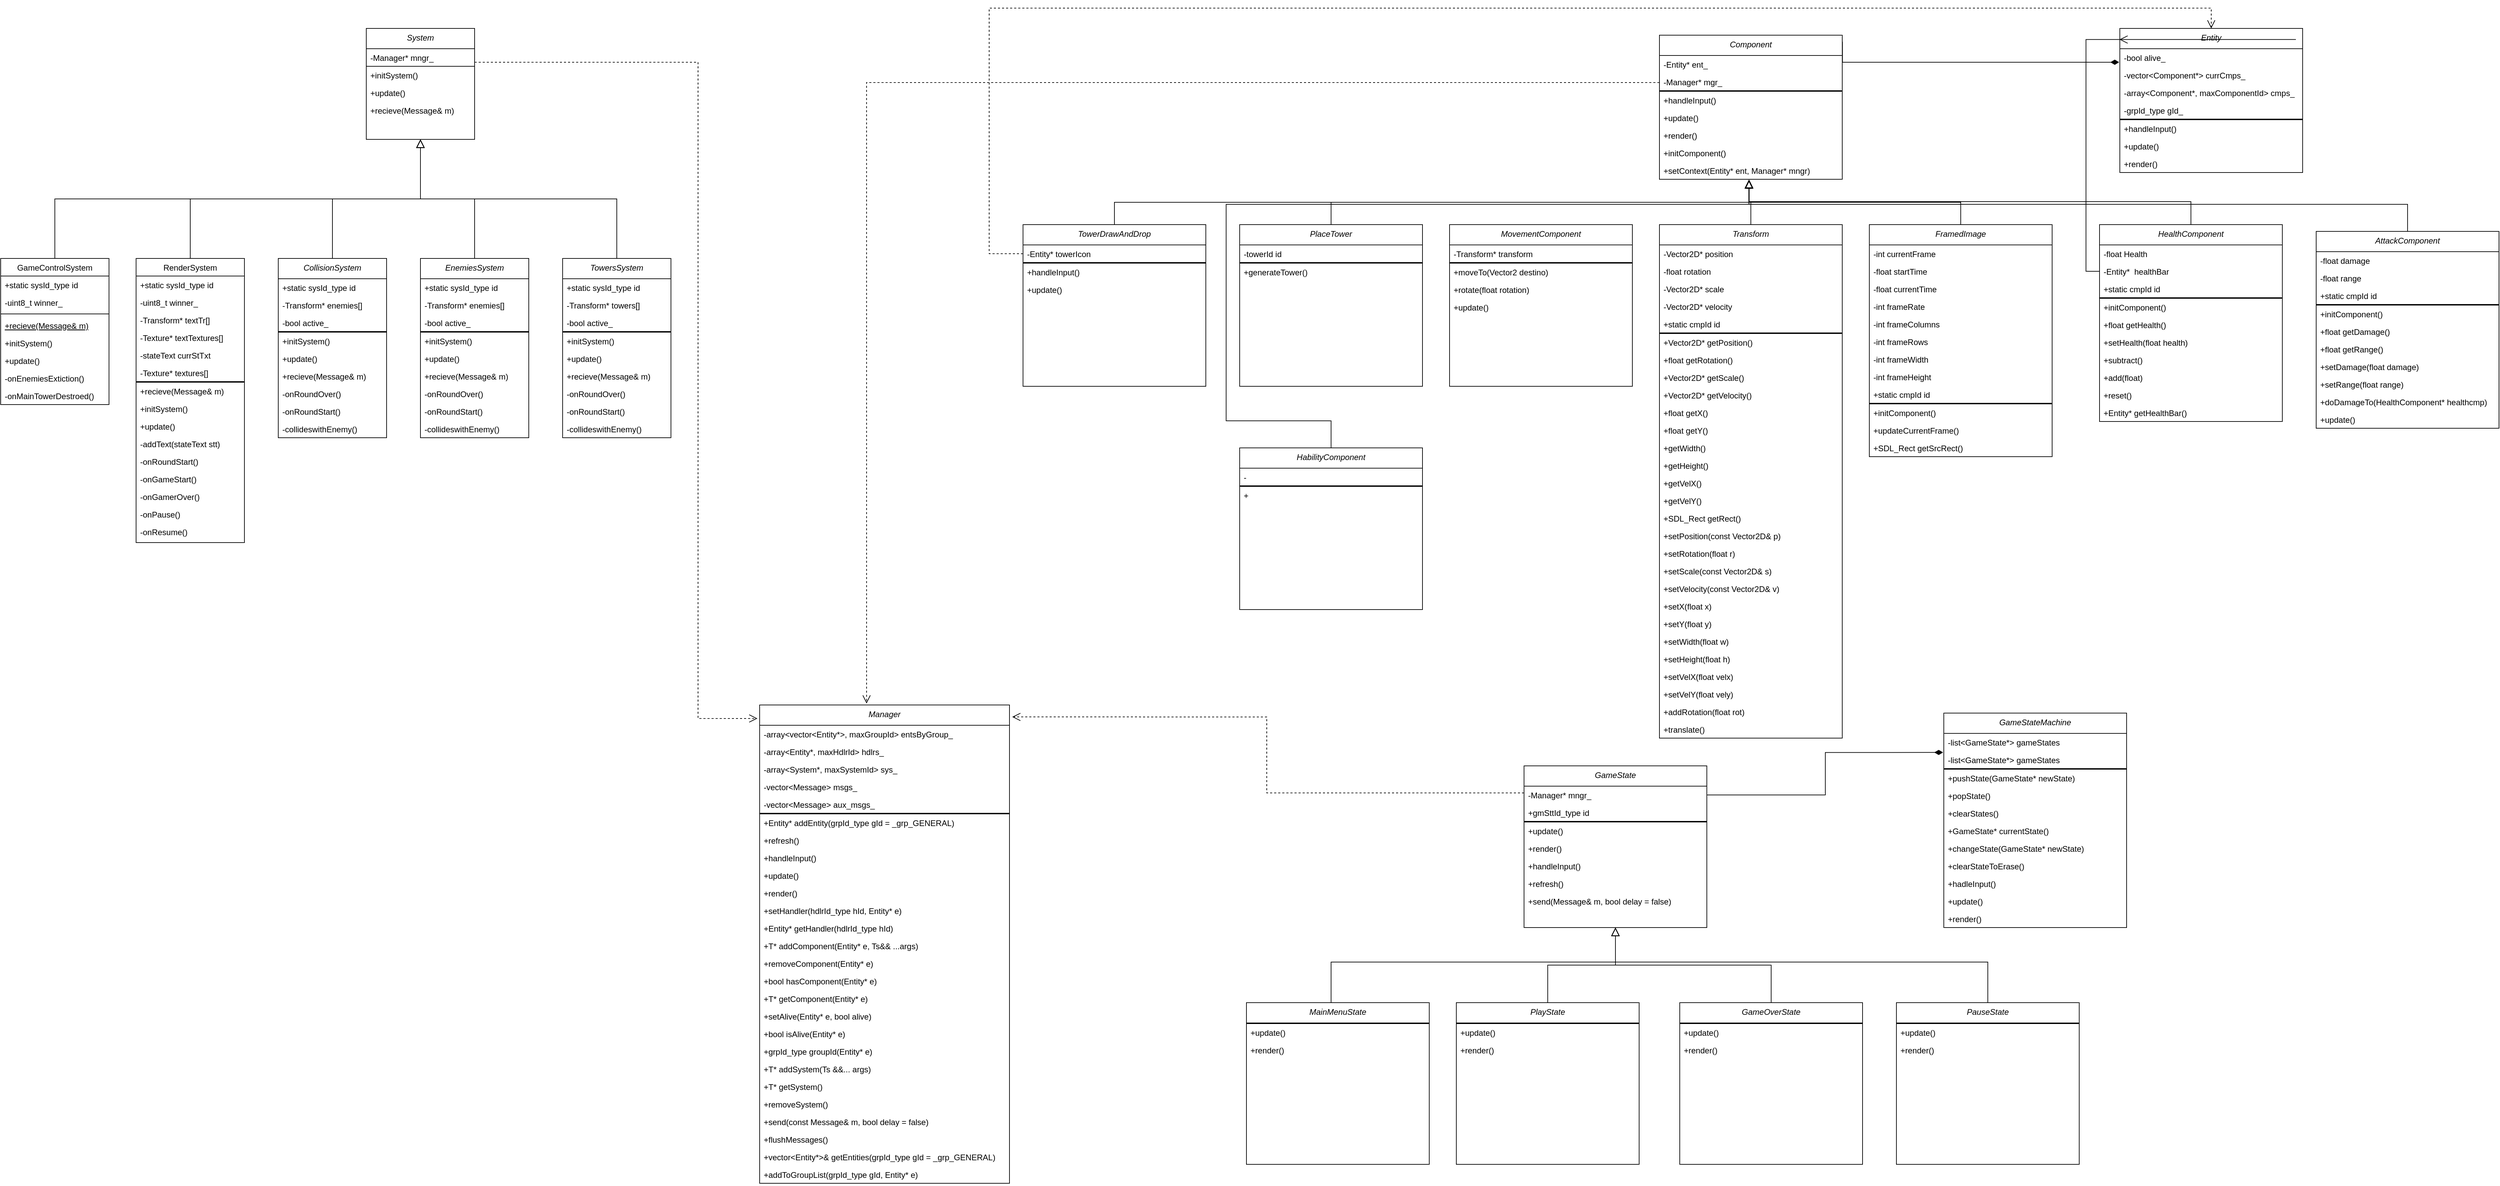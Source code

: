 <mxfile version="20.5.1" type="device"><diagram id="C5RBs43oDa-KdzZeNtuy" name="Page-1"><mxGraphModel dx="1673" dy="2129" grid="1" gridSize="10" guides="1" tooltips="1" connect="1" arrows="1" fold="1" page="1" pageScale="1" pageWidth="827" pageHeight="1169" math="0" shadow="0"><root><mxCell id="WIyWlLk6GJQsqaUBKTNV-0"/><mxCell id="WIyWlLk6GJQsqaUBKTNV-1" parent="WIyWlLk6GJQsqaUBKTNV-0"/><mxCell id="G6Bq0T_JhJ_VnhZVB8g7-81" style="edgeStyle=orthogonalEdgeStyle;rounded=0;orthogonalLoop=1;jettySize=auto;html=1;entryX=-0.009;entryY=-0.385;entryDx=0;entryDy=0;entryPerimeter=0;dashed=1;endArrow=open;endFill=0;endSize=10;" edge="1" parent="WIyWlLk6GJQsqaUBKTNV-1" source="zkfFHV4jXpPFQw0GAbJ--0" target="G6Bq0T_JhJ_VnhZVB8g7-22"><mxGeometry relative="1" as="geometry"><Array as="points"><mxPoint x="1150" y="70"/><mxPoint x="1150" y="1040"/></Array></mxGeometry></mxCell><mxCell id="zkfFHV4jXpPFQw0GAbJ--0" value="System" style="swimlane;fontStyle=2;align=center;verticalAlign=top;childLayout=stackLayout;horizontal=1;startSize=30;horizontalStack=0;resizeParent=1;resizeLast=0;collapsible=1;marginBottom=0;rounded=0;shadow=0;strokeWidth=1;" parent="WIyWlLk6GJQsqaUBKTNV-1" vertex="1"><mxGeometry x="660" y="20" width="160" height="164" as="geometry"><mxRectangle x="220" y="120" width="160" height="26" as="alternateBounds"/></mxGeometry></mxCell><mxCell id="8TV9mCil5T5AzZmrMEOW-24" value="-Manager* mngr_" style="text;align=left;verticalAlign=top;spacingLeft=4;spacingRight=4;overflow=hidden;rotatable=0;points=[[0,0.5],[1,0.5]];portConstraint=eastwest;container=0;strokeColor=default;" parent="zkfFHV4jXpPFQw0GAbJ--0" vertex="1"><mxGeometry y="30" width="160" height="26" as="geometry"/></mxCell><mxCell id="zkfFHV4jXpPFQw0GAbJ--5" value="+initSystem()" style="text;align=left;verticalAlign=top;spacingLeft=4;spacingRight=4;overflow=hidden;rotatable=0;points=[[0,0.5],[1,0.5]];portConstraint=eastwest;" parent="zkfFHV4jXpPFQw0GAbJ--0" vertex="1"><mxGeometry y="56" width="160" height="26" as="geometry"/></mxCell><mxCell id="8TV9mCil5T5AzZmrMEOW-4" value="+update()" style="text;align=left;verticalAlign=top;spacingLeft=4;spacingRight=4;overflow=hidden;rotatable=0;points=[[0,0.5],[1,0.5]];portConstraint=eastwest;" parent="zkfFHV4jXpPFQw0GAbJ--0" vertex="1"><mxGeometry y="82" width="160" height="26" as="geometry"/></mxCell><mxCell id="8TV9mCil5T5AzZmrMEOW-5" value="+recieve(Message&amp; m)" style="text;align=left;verticalAlign=top;spacingLeft=4;spacingRight=4;overflow=hidden;rotatable=0;points=[[0,0.5],[1,0.5]];portConstraint=eastwest;" parent="zkfFHV4jXpPFQw0GAbJ--0" vertex="1"><mxGeometry y="108" width="160" height="26" as="geometry"/></mxCell><mxCell id="zkfFHV4jXpPFQw0GAbJ--6" value="GameControlSystem" style="swimlane;fontStyle=0;align=center;verticalAlign=top;childLayout=stackLayout;horizontal=1;startSize=26;horizontalStack=0;resizeParent=1;resizeLast=0;collapsible=1;marginBottom=0;rounded=0;shadow=0;strokeWidth=1;" parent="WIyWlLk6GJQsqaUBKTNV-1" vertex="1"><mxGeometry x="120" y="360" width="160" height="216" as="geometry"><mxRectangle x="130" y="380" width="160" height="26" as="alternateBounds"/></mxGeometry></mxCell><mxCell id="zkfFHV4jXpPFQw0GAbJ--7" value="+static sysId_type id" style="text;align=left;verticalAlign=top;spacingLeft=4;spacingRight=4;overflow=hidden;rotatable=0;points=[[0,0.5],[1,0.5]];portConstraint=eastwest;" parent="zkfFHV4jXpPFQw0GAbJ--6" vertex="1"><mxGeometry y="26" width="160" height="26" as="geometry"/></mxCell><mxCell id="zkfFHV4jXpPFQw0GAbJ--8" value="-uint8_t winner_" style="text;align=left;verticalAlign=top;spacingLeft=4;spacingRight=4;overflow=hidden;rotatable=0;points=[[0,0.5],[1,0.5]];portConstraint=eastwest;rounded=0;shadow=0;html=0;" parent="zkfFHV4jXpPFQw0GAbJ--6" vertex="1"><mxGeometry y="52" width="160" height="26" as="geometry"/></mxCell><mxCell id="zkfFHV4jXpPFQw0GAbJ--9" value="" style="line;html=1;strokeWidth=1;align=left;verticalAlign=middle;spacingTop=-1;spacingLeft=3;spacingRight=3;rotatable=0;labelPosition=right;points=[];portConstraint=eastwest;" parent="zkfFHV4jXpPFQw0GAbJ--6" vertex="1"><mxGeometry y="78" width="160" height="8" as="geometry"/></mxCell><mxCell id="zkfFHV4jXpPFQw0GAbJ--10" value="+recieve(Message&amp; m)" style="text;align=left;verticalAlign=top;spacingLeft=4;spacingRight=4;overflow=hidden;rotatable=0;points=[[0,0.5],[1,0.5]];portConstraint=eastwest;fontStyle=4" parent="zkfFHV4jXpPFQw0GAbJ--6" vertex="1"><mxGeometry y="86" width="160" height="26" as="geometry"/></mxCell><mxCell id="zkfFHV4jXpPFQw0GAbJ--11" value="+initSystem()" style="text;align=left;verticalAlign=top;spacingLeft=4;spacingRight=4;overflow=hidden;rotatable=0;points=[[0,0.5],[1,0.5]];portConstraint=eastwest;" parent="zkfFHV4jXpPFQw0GAbJ--6" vertex="1"><mxGeometry y="112" width="160" height="26" as="geometry"/></mxCell><mxCell id="8TV9mCil5T5AzZmrMEOW-25" value="+update()" style="text;align=left;verticalAlign=top;spacingLeft=4;spacingRight=4;overflow=hidden;rotatable=0;points=[[0,0.5],[1,0.5]];portConstraint=eastwest;" parent="zkfFHV4jXpPFQw0GAbJ--6" vertex="1"><mxGeometry y="138" width="160" height="26" as="geometry"/></mxCell><mxCell id="8TV9mCil5T5AzZmrMEOW-26" value="-onEnemiesExtiction()" style="text;align=left;verticalAlign=top;spacingLeft=4;spacingRight=4;overflow=hidden;rotatable=0;points=[[0,0.5],[1,0.5]];portConstraint=eastwest;" parent="zkfFHV4jXpPFQw0GAbJ--6" vertex="1"><mxGeometry y="164" width="160" height="26" as="geometry"/></mxCell><mxCell id="8TV9mCil5T5AzZmrMEOW-27" value="-onMainTowerDestroed()" style="text;align=left;verticalAlign=top;spacingLeft=4;spacingRight=4;overflow=hidden;rotatable=0;points=[[0,0.5],[1,0.5]];portConstraint=eastwest;" parent="zkfFHV4jXpPFQw0GAbJ--6" vertex="1"><mxGeometry y="190" width="160" height="26" as="geometry"/></mxCell><mxCell id="zkfFHV4jXpPFQw0GAbJ--12" value="" style="endArrow=block;endSize=10;endFill=0;shadow=0;strokeWidth=1;rounded=0;edgeStyle=elbowEdgeStyle;elbow=vertical;" parent="WIyWlLk6GJQsqaUBKTNV-1" source="zkfFHV4jXpPFQw0GAbJ--6" target="zkfFHV4jXpPFQw0GAbJ--0" edge="1"><mxGeometry width="160" relative="1" as="geometry"><mxPoint x="200" y="203" as="sourcePoint"/><mxPoint x="200" y="203" as="targetPoint"/></mxGeometry></mxCell><mxCell id="zkfFHV4jXpPFQw0GAbJ--13" value="RenderSystem" style="swimlane;fontStyle=0;align=center;verticalAlign=top;childLayout=stackLayout;horizontal=1;startSize=26;horizontalStack=0;resizeParent=1;resizeLast=0;collapsible=1;marginBottom=0;rounded=0;shadow=0;strokeWidth=1;" parent="WIyWlLk6GJQsqaUBKTNV-1" vertex="1"><mxGeometry x="320" y="360" width="160" height="420" as="geometry"><mxRectangle x="340" y="380" width="170" height="26" as="alternateBounds"/></mxGeometry></mxCell><mxCell id="zkfFHV4jXpPFQw0GAbJ--14" value="+static sysId_type id" style="text;align=left;verticalAlign=top;spacingLeft=4;spacingRight=4;overflow=hidden;rotatable=0;points=[[0,0.5],[1,0.5]];portConstraint=eastwest;strokeColor=none;" parent="zkfFHV4jXpPFQw0GAbJ--13" vertex="1"><mxGeometry y="26" width="160" height="26" as="geometry"/></mxCell><mxCell id="8TV9mCil5T5AzZmrMEOW-31" value="-uint8_t winner_" style="text;align=left;verticalAlign=top;spacingLeft=4;spacingRight=4;overflow=hidden;rotatable=0;points=[[0,0.5],[1,0.5]];portConstraint=eastwest;strokeColor=none;" parent="zkfFHV4jXpPFQw0GAbJ--13" vertex="1"><mxGeometry y="52" width="160" height="26" as="geometry"/></mxCell><mxCell id="8TV9mCil5T5AzZmrMEOW-32" value="-Transform* textTr[]" style="text;align=left;verticalAlign=top;spacingLeft=4;spacingRight=4;overflow=hidden;rotatable=0;points=[[0,0.5],[1,0.5]];portConstraint=eastwest;strokeColor=none;" parent="zkfFHV4jXpPFQw0GAbJ--13" vertex="1"><mxGeometry y="78" width="160" height="26" as="geometry"/></mxCell><mxCell id="8TV9mCil5T5AzZmrMEOW-34" value="-Texture* textTextures[]" style="text;align=left;verticalAlign=top;spacingLeft=4;spacingRight=4;overflow=hidden;rotatable=0;points=[[0,0.5],[1,0.5]];portConstraint=eastwest;strokeColor=none;" parent="zkfFHV4jXpPFQw0GAbJ--13" vertex="1"><mxGeometry y="104" width="160" height="26" as="geometry"/></mxCell><mxCell id="8TV9mCil5T5AzZmrMEOW-36" value="-stateText currStTxt" style="text;align=left;verticalAlign=top;spacingLeft=4;spacingRight=4;overflow=hidden;rotatable=0;points=[[0,0.5],[1,0.5]];portConstraint=eastwest;strokeColor=none;" parent="zkfFHV4jXpPFQw0GAbJ--13" vertex="1"><mxGeometry y="130" width="160" height="26" as="geometry"/></mxCell><mxCell id="8TV9mCil5T5AzZmrMEOW-37" value="-Texture* textures[]" style="text;align=left;verticalAlign=top;spacingLeft=4;spacingRight=4;overflow=hidden;rotatable=0;points=[[0,0.5],[1,0.5]];portConstraint=eastwest;strokeColor=none;fillColor=none;" parent="zkfFHV4jXpPFQw0GAbJ--13" vertex="1"><mxGeometry y="156" width="160" height="26" as="geometry"/></mxCell><mxCell id="8TV9mCil5T5AzZmrMEOW-51" value="" style="text;align=left;verticalAlign=middle;spacingLeft=3;spacingRight=3;overflow=hidden;rotatable=0;points=[[0,0.5],[1,0.5]];portConstraint=eastwest;strokeColor=default;fillColor=default;html=1;labelBackgroundColor=default;labelPosition=right;verticalLabelPosition=middle;spacingTop=-1;" parent="zkfFHV4jXpPFQw0GAbJ--13" vertex="1"><mxGeometry y="182" width="160" height="1" as="geometry"/></mxCell><mxCell id="8TV9mCil5T5AzZmrMEOW-52" value="+recieve(Message&amp; m)" style="text;align=left;verticalAlign=top;spacingLeft=4;spacingRight=4;overflow=hidden;rotatable=0;points=[[0,0.5],[1,0.5]];portConstraint=eastwest;strokeColor=none;fillColor=none;labelBackgroundColor=none;labelPosition=center;verticalLabelPosition=middle;spacingTop=0;" parent="zkfFHV4jXpPFQw0GAbJ--13" vertex="1"><mxGeometry y="183" width="160" height="26" as="geometry"/></mxCell><mxCell id="8TV9mCil5T5AzZmrMEOW-54" value="+initSystem()" style="text;align=left;verticalAlign=top;spacingLeft=4;spacingRight=4;overflow=hidden;rotatable=0;points=[[0,0.5],[1,0.5]];portConstraint=eastwest;strokeColor=none;fillColor=none;labelBackgroundColor=none;labelPosition=center;verticalLabelPosition=middle;spacingTop=0;" parent="zkfFHV4jXpPFQw0GAbJ--13" vertex="1"><mxGeometry y="209" width="160" height="26" as="geometry"/></mxCell><mxCell id="8TV9mCil5T5AzZmrMEOW-53" value="+update()" style="text;align=left;verticalAlign=top;spacingLeft=4;spacingRight=4;overflow=hidden;rotatable=0;points=[[0,0.5],[1,0.5]];portConstraint=eastwest;strokeColor=none;fillColor=none;labelBackgroundColor=none;labelPosition=center;verticalLabelPosition=middle;spacingTop=0;" parent="zkfFHV4jXpPFQw0GAbJ--13" vertex="1"><mxGeometry y="235" width="160" height="26" as="geometry"/></mxCell><mxCell id="8TV9mCil5T5AzZmrMEOW-55" value="-addText(stateText stt)" style="text;align=left;verticalAlign=top;spacingLeft=4;spacingRight=4;overflow=hidden;rotatable=0;points=[[0,0.5],[1,0.5]];portConstraint=eastwest;strokeColor=none;fillColor=none;labelBackgroundColor=none;labelPosition=center;verticalLabelPosition=middle;spacingTop=0;" parent="zkfFHV4jXpPFQw0GAbJ--13" vertex="1"><mxGeometry y="261" width="160" height="26" as="geometry"/></mxCell><mxCell id="8TV9mCil5T5AzZmrMEOW-57" value="-onRoundStart()" style="text;align=left;verticalAlign=top;spacingLeft=4;spacingRight=4;overflow=hidden;rotatable=0;points=[[0,0.5],[1,0.5]];portConstraint=eastwest;strokeColor=none;fillColor=none;labelBackgroundColor=none;labelPosition=center;verticalLabelPosition=middle;spacingTop=0;" parent="zkfFHV4jXpPFQw0GAbJ--13" vertex="1"><mxGeometry y="287" width="160" height="26" as="geometry"/></mxCell><mxCell id="8TV9mCil5T5AzZmrMEOW-58" value="-onGameStart()" style="text;align=left;verticalAlign=top;spacingLeft=4;spacingRight=4;overflow=hidden;rotatable=0;points=[[0,0.5],[1,0.5]];portConstraint=eastwest;strokeColor=none;fillColor=none;labelBackgroundColor=none;labelPosition=center;verticalLabelPosition=middle;spacingTop=0;" parent="zkfFHV4jXpPFQw0GAbJ--13" vertex="1"><mxGeometry y="313" width="160" height="26" as="geometry"/></mxCell><mxCell id="8TV9mCil5T5AzZmrMEOW-59" value="-onGamerOver()" style="text;align=left;verticalAlign=top;spacingLeft=4;spacingRight=4;overflow=hidden;rotatable=0;points=[[0,0.5],[1,0.5]];portConstraint=eastwest;strokeColor=none;fillColor=none;labelBackgroundColor=none;labelPosition=center;verticalLabelPosition=middle;spacingTop=0;" parent="zkfFHV4jXpPFQw0GAbJ--13" vertex="1"><mxGeometry y="339" width="160" height="26" as="geometry"/></mxCell><mxCell id="8TV9mCil5T5AzZmrMEOW-60" value="-onPause()" style="text;align=left;verticalAlign=top;spacingLeft=4;spacingRight=4;overflow=hidden;rotatable=0;points=[[0,0.5],[1,0.5]];portConstraint=eastwest;strokeColor=none;fillColor=none;labelBackgroundColor=none;labelPosition=center;verticalLabelPosition=middle;spacingTop=0;" parent="zkfFHV4jXpPFQw0GAbJ--13" vertex="1"><mxGeometry y="365" width="160" height="26" as="geometry"/></mxCell><mxCell id="8TV9mCil5T5AzZmrMEOW-61" value="-onResume()" style="text;align=left;verticalAlign=top;spacingLeft=4;spacingRight=4;overflow=hidden;rotatable=0;points=[[0,0.5],[1,0.5]];portConstraint=eastwest;strokeColor=none;fillColor=none;labelBackgroundColor=none;labelPosition=center;verticalLabelPosition=middle;spacingTop=0;" parent="zkfFHV4jXpPFQw0GAbJ--13" vertex="1"><mxGeometry y="391" width="160" height="26" as="geometry"/></mxCell><mxCell id="zkfFHV4jXpPFQw0GAbJ--16" value="" style="endArrow=block;endSize=10;endFill=0;shadow=0;strokeWidth=1;rounded=0;edgeStyle=elbowEdgeStyle;elbow=vertical;" parent="WIyWlLk6GJQsqaUBKTNV-1" source="zkfFHV4jXpPFQw0GAbJ--13" target="zkfFHV4jXpPFQw0GAbJ--0" edge="1"><mxGeometry width="160" relative="1" as="geometry"><mxPoint x="210" y="373" as="sourcePoint"/><mxPoint x="310" y="271" as="targetPoint"/></mxGeometry></mxCell><mxCell id="8TV9mCil5T5AzZmrMEOW-74" style="edgeStyle=elbowEdgeStyle;rounded=0;orthogonalLoop=1;jettySize=auto;html=1;entryX=0.5;entryY=1;entryDx=0;entryDy=0;endArrow=block;endFill=0;endSize=10;elbow=vertical;" parent="WIyWlLk6GJQsqaUBKTNV-1" source="8TV9mCil5T5AzZmrMEOW-64" target="zkfFHV4jXpPFQw0GAbJ--0" edge="1"><mxGeometry relative="1" as="geometry"/></mxCell><mxCell id="8TV9mCil5T5AzZmrMEOW-64" value="CollisionSystem" style="swimlane;fontStyle=2;align=center;verticalAlign=top;childLayout=stackLayout;horizontal=1;startSize=30;horizontalStack=0;resizeParent=1;resizeLast=0;collapsible=1;marginBottom=0;rounded=0;shadow=0;strokeWidth=1;" parent="WIyWlLk6GJQsqaUBKTNV-1" vertex="1"><mxGeometry x="530" y="360" width="160" height="265" as="geometry"><mxRectangle x="220" y="120" width="160" height="26" as="alternateBounds"/></mxGeometry></mxCell><mxCell id="8TV9mCil5T5AzZmrMEOW-79" value="+static sysId_type id" style="text;align=left;verticalAlign=top;spacingLeft=4;spacingRight=4;overflow=hidden;rotatable=0;points=[[0,0.5],[1,0.5]];portConstraint=eastwest;container=0;strokeColor=none;" parent="8TV9mCil5T5AzZmrMEOW-64" vertex="1"><mxGeometry y="30" width="160" height="26" as="geometry"/></mxCell><mxCell id="8TV9mCil5T5AzZmrMEOW-65" value="-Transform* enemies[]" style="text;align=left;verticalAlign=top;spacingLeft=4;spacingRight=4;overflow=hidden;rotatable=0;points=[[0,0.5],[1,0.5]];portConstraint=eastwest;container=0;strokeColor=none;" parent="8TV9mCil5T5AzZmrMEOW-64" vertex="1"><mxGeometry y="56" width="160" height="26" as="geometry"/></mxCell><mxCell id="8TV9mCil5T5AzZmrMEOW-76" value="-bool active_" style="text;align=left;verticalAlign=top;spacingLeft=4;spacingRight=4;overflow=hidden;rotatable=0;points=[[0,0.5],[1,0.5]];portConstraint=eastwest;container=0;strokeColor=none;" parent="8TV9mCil5T5AzZmrMEOW-64" vertex="1"><mxGeometry y="82" width="160" height="26" as="geometry"/></mxCell><mxCell id="8TV9mCil5T5AzZmrMEOW-77" style="text;align=left;verticalAlign=top;spacingLeft=4;spacingRight=4;overflow=hidden;rotatable=0;points=[[0,0.5],[1,0.5]];portConstraint=eastwest;container=0;strokeColor=default;fontSize=12;" parent="8TV9mCil5T5AzZmrMEOW-64" vertex="1"><mxGeometry y="108" width="160" height="1" as="geometry"/></mxCell><mxCell id="8TV9mCil5T5AzZmrMEOW-66" value="+initSystem()" style="text;align=left;verticalAlign=top;spacingLeft=4;spacingRight=4;overflow=hidden;rotatable=0;points=[[0,0.5],[1,0.5]];portConstraint=eastwest;" parent="8TV9mCil5T5AzZmrMEOW-64" vertex="1"><mxGeometry y="109" width="160" height="26" as="geometry"/></mxCell><mxCell id="8TV9mCil5T5AzZmrMEOW-67" value="+update()" style="text;align=left;verticalAlign=top;spacingLeft=4;spacingRight=4;overflow=hidden;rotatable=0;points=[[0,0.5],[1,0.5]];portConstraint=eastwest;" parent="8TV9mCil5T5AzZmrMEOW-64" vertex="1"><mxGeometry y="135" width="160" height="26" as="geometry"/></mxCell><mxCell id="8TV9mCil5T5AzZmrMEOW-68" value="+recieve(Message&amp; m)" style="text;align=left;verticalAlign=top;spacingLeft=4;spacingRight=4;overflow=hidden;rotatable=0;points=[[0,0.5],[1,0.5]];portConstraint=eastwest;" parent="8TV9mCil5T5AzZmrMEOW-64" vertex="1"><mxGeometry y="161" width="160" height="26" as="geometry"/></mxCell><mxCell id="8TV9mCil5T5AzZmrMEOW-80" value="-onRoundOver()" style="text;align=left;verticalAlign=top;spacingLeft=4;spacingRight=4;overflow=hidden;rotatable=0;points=[[0,0.5],[1,0.5]];portConstraint=eastwest;" parent="8TV9mCil5T5AzZmrMEOW-64" vertex="1"><mxGeometry y="187" width="160" height="26" as="geometry"/></mxCell><mxCell id="8TV9mCil5T5AzZmrMEOW-81" value="-onRoundStart()" style="text;align=left;verticalAlign=top;spacingLeft=4;spacingRight=4;overflow=hidden;rotatable=0;points=[[0,0.5],[1,0.5]];portConstraint=eastwest;" parent="8TV9mCil5T5AzZmrMEOW-64" vertex="1"><mxGeometry y="213" width="160" height="26" as="geometry"/></mxCell><mxCell id="8TV9mCil5T5AzZmrMEOW-82" value="-collideswithEnemy()" style="text;align=left;verticalAlign=top;spacingLeft=4;spacingRight=4;overflow=hidden;rotatable=0;points=[[0,0.5],[1,0.5]];portConstraint=eastwest;" parent="8TV9mCil5T5AzZmrMEOW-64" vertex="1"><mxGeometry y="239" width="160" height="26" as="geometry"/></mxCell><mxCell id="8TV9mCil5T5AzZmrMEOW-94" value="&lt;br&gt;" style="edgeStyle=elbowEdgeStyle;rounded=0;orthogonalLoop=1;jettySize=auto;html=1;fontSize=11;endSize=10;endArrow=block;endFill=0;elbow=vertical;entryX=0.5;entryY=1;entryDx=0;entryDy=0;" parent="WIyWlLk6GJQsqaUBKTNV-1" source="8TV9mCil5T5AzZmrMEOW-83" target="zkfFHV4jXpPFQw0GAbJ--0" edge="1"><mxGeometry relative="1" as="geometry"><mxPoint x="590" y="210" as="targetPoint"/><Array as="points"/></mxGeometry></mxCell><mxCell id="8TV9mCil5T5AzZmrMEOW-83" value="EnemiesSystem" style="swimlane;fontStyle=2;align=center;verticalAlign=top;childLayout=stackLayout;horizontal=1;startSize=30;horizontalStack=0;resizeParent=1;resizeLast=0;collapsible=1;marginBottom=0;rounded=0;shadow=0;strokeWidth=1;" parent="WIyWlLk6GJQsqaUBKTNV-1" vertex="1"><mxGeometry x="740" y="360" width="160" height="265" as="geometry"><mxRectangle x="220" y="120" width="160" height="26" as="alternateBounds"/></mxGeometry></mxCell><mxCell id="8TV9mCil5T5AzZmrMEOW-84" value="+static sysId_type id" style="text;align=left;verticalAlign=top;spacingLeft=4;spacingRight=4;overflow=hidden;rotatable=0;points=[[0,0.5],[1,0.5]];portConstraint=eastwest;container=0;strokeColor=none;" parent="8TV9mCil5T5AzZmrMEOW-83" vertex="1"><mxGeometry y="30" width="160" height="26" as="geometry"/></mxCell><mxCell id="8TV9mCil5T5AzZmrMEOW-85" value="-Transform* enemies[]" style="text;align=left;verticalAlign=top;spacingLeft=4;spacingRight=4;overflow=hidden;rotatable=0;points=[[0,0.5],[1,0.5]];portConstraint=eastwest;container=0;strokeColor=none;" parent="8TV9mCil5T5AzZmrMEOW-83" vertex="1"><mxGeometry y="56" width="160" height="26" as="geometry"/></mxCell><mxCell id="8TV9mCil5T5AzZmrMEOW-86" value="-bool active_" style="text;align=left;verticalAlign=top;spacingLeft=4;spacingRight=4;overflow=hidden;rotatable=0;points=[[0,0.5],[1,0.5]];portConstraint=eastwest;container=0;strokeColor=none;" parent="8TV9mCil5T5AzZmrMEOW-83" vertex="1"><mxGeometry y="82" width="160" height="26" as="geometry"/></mxCell><mxCell id="8TV9mCil5T5AzZmrMEOW-87" style="text;align=left;verticalAlign=top;spacingLeft=4;spacingRight=4;overflow=hidden;rotatable=0;points=[[0,0.5],[1,0.5]];portConstraint=eastwest;container=0;strokeColor=default;fontSize=12;" parent="8TV9mCil5T5AzZmrMEOW-83" vertex="1"><mxGeometry y="108" width="160" height="1" as="geometry"/></mxCell><mxCell id="8TV9mCil5T5AzZmrMEOW-88" value="+initSystem()" style="text;align=left;verticalAlign=top;spacingLeft=4;spacingRight=4;overflow=hidden;rotatable=0;points=[[0,0.5],[1,0.5]];portConstraint=eastwest;" parent="8TV9mCil5T5AzZmrMEOW-83" vertex="1"><mxGeometry y="109" width="160" height="26" as="geometry"/></mxCell><mxCell id="8TV9mCil5T5AzZmrMEOW-89" value="+update()" style="text;align=left;verticalAlign=top;spacingLeft=4;spacingRight=4;overflow=hidden;rotatable=0;points=[[0,0.5],[1,0.5]];portConstraint=eastwest;" parent="8TV9mCil5T5AzZmrMEOW-83" vertex="1"><mxGeometry y="135" width="160" height="26" as="geometry"/></mxCell><mxCell id="8TV9mCil5T5AzZmrMEOW-90" value="+recieve(Message&amp; m)" style="text;align=left;verticalAlign=top;spacingLeft=4;spacingRight=4;overflow=hidden;rotatable=0;points=[[0,0.5],[1,0.5]];portConstraint=eastwest;" parent="8TV9mCil5T5AzZmrMEOW-83" vertex="1"><mxGeometry y="161" width="160" height="26" as="geometry"/></mxCell><mxCell id="8TV9mCil5T5AzZmrMEOW-91" value="-onRoundOver()" style="text;align=left;verticalAlign=top;spacingLeft=4;spacingRight=4;overflow=hidden;rotatable=0;points=[[0,0.5],[1,0.5]];portConstraint=eastwest;" parent="8TV9mCil5T5AzZmrMEOW-83" vertex="1"><mxGeometry y="187" width="160" height="26" as="geometry"/></mxCell><mxCell id="8TV9mCil5T5AzZmrMEOW-92" value="-onRoundStart()" style="text;align=left;verticalAlign=top;spacingLeft=4;spacingRight=4;overflow=hidden;rotatable=0;points=[[0,0.5],[1,0.5]];portConstraint=eastwest;" parent="8TV9mCil5T5AzZmrMEOW-83" vertex="1"><mxGeometry y="213" width="160" height="26" as="geometry"/></mxCell><mxCell id="8TV9mCil5T5AzZmrMEOW-93" value="-collideswithEnemy()" style="text;align=left;verticalAlign=top;spacingLeft=4;spacingRight=4;overflow=hidden;rotatable=0;points=[[0,0.5],[1,0.5]];portConstraint=eastwest;" parent="8TV9mCil5T5AzZmrMEOW-83" vertex="1"><mxGeometry y="239" width="160" height="26" as="geometry"/></mxCell><mxCell id="8TV9mCil5T5AzZmrMEOW-106" style="edgeStyle=elbowEdgeStyle;rounded=0;orthogonalLoop=1;jettySize=auto;html=1;entryX=0.5;entryY=1;entryDx=0;entryDy=0;endSize=10;endArrow=block;endFill=0;elbow=vertical;" parent="WIyWlLk6GJQsqaUBKTNV-1" source="8TV9mCil5T5AzZmrMEOW-95" target="zkfFHV4jXpPFQw0GAbJ--0" edge="1"><mxGeometry relative="1" as="geometry"/></mxCell><mxCell id="8TV9mCil5T5AzZmrMEOW-95" value="TowersSystem" style="swimlane;fontStyle=2;align=center;verticalAlign=top;childLayout=stackLayout;horizontal=1;startSize=30;horizontalStack=0;resizeParent=1;resizeLast=0;collapsible=1;marginBottom=0;rounded=0;shadow=0;strokeWidth=1;" parent="WIyWlLk6GJQsqaUBKTNV-1" vertex="1"><mxGeometry x="950" y="360" width="160" height="265" as="geometry"><mxRectangle x="220" y="120" width="160" height="26" as="alternateBounds"/></mxGeometry></mxCell><mxCell id="8TV9mCil5T5AzZmrMEOW-96" value="+static sysId_type id" style="text;align=left;verticalAlign=top;spacingLeft=4;spacingRight=4;overflow=hidden;rotatable=0;points=[[0,0.5],[1,0.5]];portConstraint=eastwest;container=0;strokeColor=none;" parent="8TV9mCil5T5AzZmrMEOW-95" vertex="1"><mxGeometry y="30" width="160" height="26" as="geometry"/></mxCell><mxCell id="8TV9mCil5T5AzZmrMEOW-97" value="-Transform* towers[]" style="text;align=left;verticalAlign=top;spacingLeft=4;spacingRight=4;overflow=hidden;rotatable=0;points=[[0,0.5],[1,0.5]];portConstraint=eastwest;container=0;strokeColor=none;" parent="8TV9mCil5T5AzZmrMEOW-95" vertex="1"><mxGeometry y="56" width="160" height="26" as="geometry"/></mxCell><mxCell id="8TV9mCil5T5AzZmrMEOW-98" value="-bool active_" style="text;align=left;verticalAlign=top;spacingLeft=4;spacingRight=4;overflow=hidden;rotatable=0;points=[[0,0.5],[1,0.5]];portConstraint=eastwest;container=0;strokeColor=none;" parent="8TV9mCil5T5AzZmrMEOW-95" vertex="1"><mxGeometry y="82" width="160" height="26" as="geometry"/></mxCell><mxCell id="8TV9mCil5T5AzZmrMEOW-99" style="text;align=left;verticalAlign=top;spacingLeft=4;spacingRight=4;overflow=hidden;rotatable=0;points=[[0,0.5],[1,0.5]];portConstraint=eastwest;container=0;strokeColor=default;fontSize=12;" parent="8TV9mCil5T5AzZmrMEOW-95" vertex="1"><mxGeometry y="108" width="160" height="1" as="geometry"/></mxCell><mxCell id="8TV9mCil5T5AzZmrMEOW-100" value="+initSystem()" style="text;align=left;verticalAlign=top;spacingLeft=4;spacingRight=4;overflow=hidden;rotatable=0;points=[[0,0.5],[1,0.5]];portConstraint=eastwest;" parent="8TV9mCil5T5AzZmrMEOW-95" vertex="1"><mxGeometry y="109" width="160" height="26" as="geometry"/></mxCell><mxCell id="8TV9mCil5T5AzZmrMEOW-101" value="+update()" style="text;align=left;verticalAlign=top;spacingLeft=4;spacingRight=4;overflow=hidden;rotatable=0;points=[[0,0.5],[1,0.5]];portConstraint=eastwest;" parent="8TV9mCil5T5AzZmrMEOW-95" vertex="1"><mxGeometry y="135" width="160" height="26" as="geometry"/></mxCell><mxCell id="8TV9mCil5T5AzZmrMEOW-102" value="+recieve(Message&amp; m)" style="text;align=left;verticalAlign=top;spacingLeft=4;spacingRight=4;overflow=hidden;rotatable=0;points=[[0,0.5],[1,0.5]];portConstraint=eastwest;" parent="8TV9mCil5T5AzZmrMEOW-95" vertex="1"><mxGeometry y="161" width="160" height="26" as="geometry"/></mxCell><mxCell id="8TV9mCil5T5AzZmrMEOW-103" value="-onRoundOver()" style="text;align=left;verticalAlign=top;spacingLeft=4;spacingRight=4;overflow=hidden;rotatable=0;points=[[0,0.5],[1,0.5]];portConstraint=eastwest;" parent="8TV9mCil5T5AzZmrMEOW-95" vertex="1"><mxGeometry y="187" width="160" height="26" as="geometry"/></mxCell><mxCell id="8TV9mCil5T5AzZmrMEOW-104" value="-onRoundStart()" style="text;align=left;verticalAlign=top;spacingLeft=4;spacingRight=4;overflow=hidden;rotatable=0;points=[[0,0.5],[1,0.5]];portConstraint=eastwest;" parent="8TV9mCil5T5AzZmrMEOW-95" vertex="1"><mxGeometry y="213" width="160" height="26" as="geometry"/></mxCell><mxCell id="8TV9mCil5T5AzZmrMEOW-105" value="-collideswithEnemy()" style="text;align=left;verticalAlign=top;spacingLeft=4;spacingRight=4;overflow=hidden;rotatable=0;points=[[0,0.5],[1,0.5]];portConstraint=eastwest;" parent="8TV9mCil5T5AzZmrMEOW-95" vertex="1"><mxGeometry y="239" width="160" height="26" as="geometry"/></mxCell><mxCell id="Eer2En0-CgxTH97DHm9t-0" value="Entity" style="swimlane;fontStyle=2;align=center;verticalAlign=top;childLayout=stackLayout;horizontal=1;startSize=30;horizontalStack=0;resizeParent=1;resizeLast=0;collapsible=1;marginBottom=0;rounded=0;shadow=0;strokeWidth=1;" parent="WIyWlLk6GJQsqaUBKTNV-1" vertex="1"><mxGeometry x="3250" y="20" width="270" height="213" as="geometry"><mxRectangle x="220" y="120" width="160" height="26" as="alternateBounds"/></mxGeometry></mxCell><mxCell id="Eer2En0-CgxTH97DHm9t-1" value="-bool alive_" style="text;align=left;verticalAlign=top;spacingLeft=4;spacingRight=4;overflow=hidden;rotatable=0;points=[[0,0.5],[1,0.5]];portConstraint=eastwest;container=0;strokeColor=none;" parent="Eer2En0-CgxTH97DHm9t-0" vertex="1"><mxGeometry y="30" width="270" height="26" as="geometry"/></mxCell><mxCell id="Eer2En0-CgxTH97DHm9t-11" value="-vector&lt;Component*&gt; currCmps_&#9;" style="text;align=left;verticalAlign=top;spacingLeft=4;spacingRight=4;overflow=hidden;rotatable=0;points=[[0,0.5],[1,0.5]];portConstraint=eastwest;container=0;strokeColor=none;" parent="Eer2En0-CgxTH97DHm9t-0" vertex="1"><mxGeometry y="56" width="270" height="26" as="geometry"/></mxCell><mxCell id="Eer2En0-CgxTH97DHm9t-12" value="-array&lt;Component*, maxComponentId&gt; cmps_" style="text;align=left;verticalAlign=top;spacingLeft=4;spacingRight=4;overflow=hidden;rotatable=0;points=[[0,0.5],[1,0.5]];portConstraint=eastwest;container=0;strokeColor=none;" parent="Eer2En0-CgxTH97DHm9t-0" vertex="1"><mxGeometry y="82" width="270" height="26" as="geometry"/></mxCell><mxCell id="Eer2En0-CgxTH97DHm9t-13" value="-grpId_type gId_" style="text;align=left;verticalAlign=top;spacingLeft=4;spacingRight=4;overflow=hidden;rotatable=0;points=[[0,0.5],[1,0.5]];portConstraint=eastwest;container=0;strokeColor=none;" parent="Eer2En0-CgxTH97DHm9t-0" vertex="1"><mxGeometry y="108" width="270" height="26" as="geometry"/></mxCell><mxCell id="Eer2En0-CgxTH97DHm9t-10" style="text;align=left;verticalAlign=top;spacingLeft=4;spacingRight=4;overflow=hidden;rotatable=0;points=[[0,0.5],[1,0.5]];portConstraint=eastwest;container=0;strokeColor=default;" parent="Eer2En0-CgxTH97DHm9t-0" vertex="1"><mxGeometry y="134" width="270" height="1" as="geometry"/></mxCell><mxCell id="Eer2En0-CgxTH97DHm9t-2" value="+handleInput()" style="text;align=left;verticalAlign=top;spacingLeft=4;spacingRight=4;overflow=hidden;rotatable=0;points=[[0,0.5],[1,0.5]];portConstraint=eastwest;" parent="Eer2En0-CgxTH97DHm9t-0" vertex="1"><mxGeometry y="135" width="270" height="26" as="geometry"/></mxCell><mxCell id="Eer2En0-CgxTH97DHm9t-3" value="+update()" style="text;align=left;verticalAlign=top;spacingLeft=4;spacingRight=4;overflow=hidden;rotatable=0;points=[[0,0.5],[1,0.5]];portConstraint=eastwest;" parent="Eer2En0-CgxTH97DHm9t-0" vertex="1"><mxGeometry y="161" width="270" height="26" as="geometry"/></mxCell><mxCell id="Eer2En0-CgxTH97DHm9t-4" value="+render()" style="text;align=left;verticalAlign=top;spacingLeft=4;spacingRight=4;overflow=hidden;rotatable=0;points=[[0,0.5],[1,0.5]];portConstraint=eastwest;" parent="Eer2En0-CgxTH97DHm9t-0" vertex="1"><mxGeometry y="187" width="270" height="26" as="geometry"/></mxCell><mxCell id="G6Bq0T_JhJ_VnhZVB8g7-20" style="edgeStyle=orthogonalEdgeStyle;rounded=0;orthogonalLoop=1;jettySize=auto;html=1;endArrow=diamondThin;endFill=1;endSize=10;exitX=1.001;exitY=0.046;exitDx=0;exitDy=0;exitPerimeter=0;" edge="1" parent="WIyWlLk6GJQsqaUBKTNV-1" source="Eer2En0-CgxTH97DHm9t-24"><mxGeometry relative="1" as="geometry"><mxPoint x="3249" y="70" as="targetPoint"/><Array as="points"><mxPoint x="2840" y="70"/><mxPoint x="3249" y="70"/></Array></mxGeometry></mxCell><mxCell id="G6Bq0T_JhJ_VnhZVB8g7-83" style="edgeStyle=orthogonalEdgeStyle;rounded=0;orthogonalLoop=1;jettySize=auto;html=1;entryX=0.428;entryY=-0.003;entryDx=0;entryDy=0;entryPerimeter=0;dashed=1;endArrow=open;endFill=0;endSize=10;" edge="1" parent="WIyWlLk6GJQsqaUBKTNV-1" source="Eer2En0-CgxTH97DHm9t-24" target="G6Bq0T_JhJ_VnhZVB8g7-21"><mxGeometry relative="1" as="geometry"><Array as="points"><mxPoint x="1399" y="100"/></Array></mxGeometry></mxCell><mxCell id="Eer2En0-CgxTH97DHm9t-24" value="Component" style="swimlane;fontStyle=2;align=center;verticalAlign=top;childLayout=stackLayout;horizontal=1;startSize=30;horizontalStack=0;resizeParent=1;resizeLast=0;collapsible=1;marginBottom=0;rounded=0;shadow=0;strokeWidth=1;" parent="WIyWlLk6GJQsqaUBKTNV-1" vertex="1"><mxGeometry x="2570" y="30" width="270" height="213" as="geometry"><mxRectangle x="220" y="120" width="160" height="26" as="alternateBounds"/></mxGeometry></mxCell><mxCell id="Eer2En0-CgxTH97DHm9t-25" value="-Entity* ent_" style="text;align=left;verticalAlign=top;spacingLeft=4;spacingRight=4;overflow=hidden;rotatable=0;points=[[0,0.5],[1,0.5]];portConstraint=eastwest;container=0;strokeColor=none;" parent="Eer2En0-CgxTH97DHm9t-24" vertex="1"><mxGeometry y="30" width="270" height="26" as="geometry"/></mxCell><mxCell id="Eer2En0-CgxTH97DHm9t-26" value="-Manager* mgr_" style="text;align=left;verticalAlign=top;spacingLeft=4;spacingRight=4;overflow=hidden;rotatable=0;points=[[0,0.5],[1,0.5]];portConstraint=eastwest;container=0;strokeColor=none;" parent="Eer2En0-CgxTH97DHm9t-24" vertex="1"><mxGeometry y="56" width="270" height="26" as="geometry"/></mxCell><mxCell id="Eer2En0-CgxTH97DHm9t-29" style="text;align=left;verticalAlign=top;spacingLeft=4;spacingRight=4;overflow=hidden;rotatable=0;points=[[0,0.5],[1,0.5]];portConstraint=eastwest;container=0;strokeColor=default;" parent="Eer2En0-CgxTH97DHm9t-24" vertex="1"><mxGeometry y="82" width="270" height="1" as="geometry"/></mxCell><mxCell id="Eer2En0-CgxTH97DHm9t-30" value="+handleInput()" style="text;align=left;verticalAlign=top;spacingLeft=4;spacingRight=4;overflow=hidden;rotatable=0;points=[[0,0.5],[1,0.5]];portConstraint=eastwest;" parent="Eer2En0-CgxTH97DHm9t-24" vertex="1"><mxGeometry y="83" width="270" height="26" as="geometry"/></mxCell><mxCell id="Eer2En0-CgxTH97DHm9t-31" value="+update()" style="text;align=left;verticalAlign=top;spacingLeft=4;spacingRight=4;overflow=hidden;rotatable=0;points=[[0,0.5],[1,0.5]];portConstraint=eastwest;" parent="Eer2En0-CgxTH97DHm9t-24" vertex="1"><mxGeometry y="109" width="270" height="26" as="geometry"/></mxCell><mxCell id="Eer2En0-CgxTH97DHm9t-32" value="+render()" style="text;align=left;verticalAlign=top;spacingLeft=4;spacingRight=4;overflow=hidden;rotatable=0;points=[[0,0.5],[1,0.5]];portConstraint=eastwest;" parent="Eer2En0-CgxTH97DHm9t-24" vertex="1"><mxGeometry y="135" width="270" height="26" as="geometry"/></mxCell><mxCell id="Eer2En0-CgxTH97DHm9t-33" value="+initComponent()" style="text;align=left;verticalAlign=top;spacingLeft=4;spacingRight=4;overflow=hidden;rotatable=0;points=[[0,0.5],[1,0.5]];portConstraint=eastwest;" parent="Eer2En0-CgxTH97DHm9t-24" vertex="1"><mxGeometry y="161" width="270" height="26" as="geometry"/></mxCell><mxCell id="Eer2En0-CgxTH97DHm9t-34" value="+setContext(Entity* ent, Manager* mngr)" style="text;align=left;verticalAlign=top;spacingLeft=4;spacingRight=4;overflow=hidden;rotatable=0;points=[[0,0.5],[1,0.5]];portConstraint=eastwest;" parent="Eer2En0-CgxTH97DHm9t-24" vertex="1"><mxGeometry y="187" width="270" height="26" as="geometry"/></mxCell><mxCell id="Eer2En0-CgxTH97DHm9t-35" value="TowerDrawAndDrop" style="swimlane;fontStyle=2;align=center;verticalAlign=top;childLayout=stackLayout;horizontal=1;startSize=30;horizontalStack=0;resizeParent=1;resizeLast=0;collapsible=1;marginBottom=0;rounded=0;shadow=0;strokeWidth=1;" parent="WIyWlLk6GJQsqaUBKTNV-1" vertex="1"><mxGeometry x="1630" y="310" width="270" height="239" as="geometry"><mxRectangle x="220" y="120" width="160" height="26" as="alternateBounds"/></mxGeometry></mxCell><mxCell id="Eer2En0-CgxTH97DHm9t-36" value="-Entity* towerIcon" style="text;align=left;verticalAlign=top;spacingLeft=4;spacingRight=4;overflow=hidden;rotatable=0;points=[[0,0.5],[1,0.5]];portConstraint=eastwest;container=0;strokeColor=none;" parent="Eer2En0-CgxTH97DHm9t-35" vertex="1"><mxGeometry y="30" width="270" height="26" as="geometry"/></mxCell><mxCell id="Eer2En0-CgxTH97DHm9t-38" style="text;align=left;verticalAlign=top;spacingLeft=4;spacingRight=4;overflow=hidden;rotatable=0;points=[[0,0.5],[1,0.5]];portConstraint=eastwest;container=0;strokeColor=default;" parent="Eer2En0-CgxTH97DHm9t-35" vertex="1"><mxGeometry y="56" width="270" height="1" as="geometry"/></mxCell><mxCell id="Eer2En0-CgxTH97DHm9t-39" value="+handleInput()" style="text;align=left;verticalAlign=top;spacingLeft=4;spacingRight=4;overflow=hidden;rotatable=0;points=[[0,0.5],[1,0.5]];portConstraint=eastwest;" parent="Eer2En0-CgxTH97DHm9t-35" vertex="1"><mxGeometry y="57" width="270" height="26" as="geometry"/></mxCell><mxCell id="G6Bq0T_JhJ_VnhZVB8g7-141" value="+update()" style="text;align=left;verticalAlign=top;spacingLeft=4;spacingRight=4;overflow=hidden;rotatable=0;points=[[0,0.5],[1,0.5]];portConstraint=eastwest;" vertex="1" parent="Eer2En0-CgxTH97DHm9t-35"><mxGeometry y="83" width="270" height="26" as="geometry"/></mxCell><mxCell id="Eer2En0-CgxTH97DHm9t-45" value="PlaceTower" style="swimlane;fontStyle=2;align=center;verticalAlign=top;childLayout=stackLayout;horizontal=1;startSize=30;horizontalStack=0;resizeParent=1;resizeLast=0;collapsible=1;marginBottom=0;rounded=0;shadow=0;strokeWidth=1;" parent="WIyWlLk6GJQsqaUBKTNV-1" vertex="1"><mxGeometry x="1950" y="310" width="270" height="239" as="geometry"><mxRectangle x="220" y="120" width="160" height="26" as="alternateBounds"/></mxGeometry></mxCell><mxCell id="Eer2En0-CgxTH97DHm9t-46" value="-towerId id" style="text;align=left;verticalAlign=top;spacingLeft=4;spacingRight=4;overflow=hidden;rotatable=0;points=[[0,0.5],[1,0.5]];portConstraint=eastwest;container=0;strokeColor=none;" parent="Eer2En0-CgxTH97DHm9t-45" vertex="1"><mxGeometry y="30" width="270" height="26" as="geometry"/></mxCell><mxCell id="Eer2En0-CgxTH97DHm9t-47" style="text;align=left;verticalAlign=top;spacingLeft=4;spacingRight=4;overflow=hidden;rotatable=0;points=[[0,0.5],[1,0.5]];portConstraint=eastwest;container=0;strokeColor=default;" parent="Eer2En0-CgxTH97DHm9t-45" vertex="1"><mxGeometry y="56" width="270" height="1" as="geometry"/></mxCell><mxCell id="Eer2En0-CgxTH97DHm9t-48" value="+generateTower()" style="text;align=left;verticalAlign=top;spacingLeft=4;spacingRight=4;overflow=hidden;rotatable=0;points=[[0,0.5],[1,0.5]];portConstraint=eastwest;" parent="Eer2En0-CgxTH97DHm9t-45" vertex="1"><mxGeometry y="57" width="270" height="26" as="geometry"/></mxCell><mxCell id="Eer2En0-CgxTH97DHm9t-49" value="MovementComponent" style="swimlane;fontStyle=2;align=center;verticalAlign=top;childLayout=stackLayout;horizontal=1;startSize=30;horizontalStack=0;resizeParent=1;resizeLast=0;collapsible=1;marginBottom=0;rounded=0;shadow=0;strokeWidth=1;" parent="WIyWlLk6GJQsqaUBKTNV-1" vertex="1"><mxGeometry x="2260" y="310" width="270" height="239" as="geometry"><mxRectangle x="220" y="120" width="160" height="26" as="alternateBounds"/></mxGeometry></mxCell><mxCell id="Eer2En0-CgxTH97DHm9t-50" value="-Transform* transform" style="text;align=left;verticalAlign=top;spacingLeft=4;spacingRight=4;overflow=hidden;rotatable=0;points=[[0,0.5],[1,0.5]];portConstraint=eastwest;container=0;strokeColor=none;" parent="Eer2En0-CgxTH97DHm9t-49" vertex="1"><mxGeometry y="30" width="270" height="26" as="geometry"/></mxCell><mxCell id="Eer2En0-CgxTH97DHm9t-51" style="text;align=left;verticalAlign=top;spacingLeft=4;spacingRight=4;overflow=hidden;rotatable=0;points=[[0,0.5],[1,0.5]];portConstraint=eastwest;container=0;strokeColor=default;" parent="Eer2En0-CgxTH97DHm9t-49" vertex="1"><mxGeometry y="56" width="270" height="1" as="geometry"/></mxCell><mxCell id="Eer2En0-CgxTH97DHm9t-52" value="+moveTo(Vector2 destino)" style="text;align=left;verticalAlign=top;spacingLeft=4;spacingRight=4;overflow=hidden;rotatable=0;points=[[0,0.5],[1,0.5]];portConstraint=eastwest;" parent="Eer2En0-CgxTH97DHm9t-49" vertex="1"><mxGeometry y="57" width="270" height="26" as="geometry"/></mxCell><mxCell id="G6Bq0T_JhJ_VnhZVB8g7-137" value="+rotate(float rotation)" style="text;align=left;verticalAlign=top;spacingLeft=4;spacingRight=4;overflow=hidden;rotatable=0;points=[[0,0.5],[1,0.5]];portConstraint=eastwest;" vertex="1" parent="Eer2En0-CgxTH97DHm9t-49"><mxGeometry y="83" width="270" height="26" as="geometry"/></mxCell><mxCell id="G6Bq0T_JhJ_VnhZVB8g7-138" value="+update()" style="text;align=left;verticalAlign=top;spacingLeft=4;spacingRight=4;overflow=hidden;rotatable=0;points=[[0,0.5],[1,0.5]];portConstraint=eastwest;" vertex="1" parent="Eer2En0-CgxTH97DHm9t-49"><mxGeometry y="109" width="270" height="26" as="geometry"/></mxCell><mxCell id="Eer2En0-CgxTH97DHm9t-53" value="Transform" style="swimlane;fontStyle=2;align=center;verticalAlign=top;childLayout=stackLayout;horizontal=1;startSize=30;horizontalStack=0;resizeParent=1;resizeLast=0;collapsible=1;marginBottom=0;rounded=0;shadow=0;strokeWidth=1;" parent="WIyWlLk6GJQsqaUBKTNV-1" vertex="1"><mxGeometry x="2570" y="310" width="270" height="759" as="geometry"><mxRectangle x="220" y="120" width="160" height="26" as="alternateBounds"/></mxGeometry></mxCell><mxCell id="Eer2En0-CgxTH97DHm9t-54" value="-Vector2D* position" style="text;align=left;verticalAlign=top;spacingLeft=4;spacingRight=4;overflow=hidden;rotatable=0;points=[[0,0.5],[1,0.5]];portConstraint=eastwest;container=0;strokeColor=none;" parent="Eer2En0-CgxTH97DHm9t-53" vertex="1"><mxGeometry y="30" width="270" height="26" as="geometry"/></mxCell><mxCell id="G6Bq0T_JhJ_VnhZVB8g7-84" value="-float rotation" style="text;align=left;verticalAlign=top;spacingLeft=4;spacingRight=4;overflow=hidden;rotatable=0;points=[[0,0.5],[1,0.5]];portConstraint=eastwest;container=0;strokeColor=none;" vertex="1" parent="Eer2En0-CgxTH97DHm9t-53"><mxGeometry y="56" width="270" height="26" as="geometry"/></mxCell><mxCell id="G6Bq0T_JhJ_VnhZVB8g7-85" value="-Vector2D* scale" style="text;align=left;verticalAlign=top;spacingLeft=4;spacingRight=4;overflow=hidden;rotatable=0;points=[[0,0.5],[1,0.5]];portConstraint=eastwest;container=0;strokeColor=none;" vertex="1" parent="Eer2En0-CgxTH97DHm9t-53"><mxGeometry y="82" width="270" height="26" as="geometry"/></mxCell><mxCell id="G6Bq0T_JhJ_VnhZVB8g7-86" value="-Vector2D* velocity" style="text;align=left;verticalAlign=top;spacingLeft=4;spacingRight=4;overflow=hidden;rotatable=0;points=[[0,0.5],[1,0.5]];portConstraint=eastwest;container=0;strokeColor=none;" vertex="1" parent="Eer2En0-CgxTH97DHm9t-53"><mxGeometry y="108" width="270" height="26" as="geometry"/></mxCell><mxCell id="G6Bq0T_JhJ_VnhZVB8g7-117" value="+static cmpId id" style="text;align=left;verticalAlign=top;spacingLeft=4;spacingRight=4;overflow=hidden;rotatable=0;points=[[0,0.5],[1,0.5]];portConstraint=eastwest;container=0;strokeColor=none;" vertex="1" parent="Eer2En0-CgxTH97DHm9t-53"><mxGeometry y="134" width="270" height="26" as="geometry"/></mxCell><mxCell id="Eer2En0-CgxTH97DHm9t-55" style="text;align=left;verticalAlign=top;spacingLeft=4;spacingRight=4;overflow=hidden;rotatable=0;points=[[0,0.5],[1,0.5]];portConstraint=eastwest;container=0;strokeColor=default;" parent="Eer2En0-CgxTH97DHm9t-53" vertex="1"><mxGeometry y="160" width="270" height="1" as="geometry"/></mxCell><mxCell id="Eer2En0-CgxTH97DHm9t-56" value="+Vector2D* getPosition()" style="text;align=left;verticalAlign=top;spacingLeft=4;spacingRight=4;overflow=hidden;rotatable=0;points=[[0,0.5],[1,0.5]];portConstraint=eastwest;" parent="Eer2En0-CgxTH97DHm9t-53" vertex="1"><mxGeometry y="161" width="270" height="26" as="geometry"/></mxCell><mxCell id="G6Bq0T_JhJ_VnhZVB8g7-87" value="+float getRotation()" style="text;align=left;verticalAlign=top;spacingLeft=4;spacingRight=4;overflow=hidden;rotatable=0;points=[[0,0.5],[1,0.5]];portConstraint=eastwest;" vertex="1" parent="Eer2En0-CgxTH97DHm9t-53"><mxGeometry y="187" width="270" height="26" as="geometry"/></mxCell><mxCell id="G6Bq0T_JhJ_VnhZVB8g7-88" value="+Vector2D* getScale()" style="text;align=left;verticalAlign=top;spacingLeft=4;spacingRight=4;overflow=hidden;rotatable=0;points=[[0,0.5],[1,0.5]];portConstraint=eastwest;" vertex="1" parent="Eer2En0-CgxTH97DHm9t-53"><mxGeometry y="213" width="270" height="26" as="geometry"/></mxCell><mxCell id="G6Bq0T_JhJ_VnhZVB8g7-89" value="+Vector2D* getVelocity()" style="text;align=left;verticalAlign=top;spacingLeft=4;spacingRight=4;overflow=hidden;rotatable=0;points=[[0,0.5],[1,0.5]];portConstraint=eastwest;" vertex="1" parent="Eer2En0-CgxTH97DHm9t-53"><mxGeometry y="239" width="270" height="26" as="geometry"/></mxCell><mxCell id="G6Bq0T_JhJ_VnhZVB8g7-90" value="+float getX()" style="text;align=left;verticalAlign=top;spacingLeft=4;spacingRight=4;overflow=hidden;rotatable=0;points=[[0,0.5],[1,0.5]];portConstraint=eastwest;" vertex="1" parent="Eer2En0-CgxTH97DHm9t-53"><mxGeometry y="265" width="270" height="26" as="geometry"/></mxCell><mxCell id="G6Bq0T_JhJ_VnhZVB8g7-91" value="+float getY()" style="text;align=left;verticalAlign=top;spacingLeft=4;spacingRight=4;overflow=hidden;rotatable=0;points=[[0,0.5],[1,0.5]];portConstraint=eastwest;" vertex="1" parent="Eer2En0-CgxTH97DHm9t-53"><mxGeometry y="291" width="270" height="26" as="geometry"/></mxCell><mxCell id="G6Bq0T_JhJ_VnhZVB8g7-92" value="+getWidth()" style="text;align=left;verticalAlign=top;spacingLeft=4;spacingRight=4;overflow=hidden;rotatable=0;points=[[0,0.5],[1,0.5]];portConstraint=eastwest;" vertex="1" parent="Eer2En0-CgxTH97DHm9t-53"><mxGeometry y="317" width="270" height="26" as="geometry"/></mxCell><mxCell id="G6Bq0T_JhJ_VnhZVB8g7-93" value="+getHeight()" style="text;align=left;verticalAlign=top;spacingLeft=4;spacingRight=4;overflow=hidden;rotatable=0;points=[[0,0.5],[1,0.5]];portConstraint=eastwest;" vertex="1" parent="Eer2En0-CgxTH97DHm9t-53"><mxGeometry y="343" width="270" height="26" as="geometry"/></mxCell><mxCell id="G6Bq0T_JhJ_VnhZVB8g7-94" value="+getVelX()" style="text;align=left;verticalAlign=top;spacingLeft=4;spacingRight=4;overflow=hidden;rotatable=0;points=[[0,0.5],[1,0.5]];portConstraint=eastwest;" vertex="1" parent="Eer2En0-CgxTH97DHm9t-53"><mxGeometry y="369" width="270" height="26" as="geometry"/></mxCell><mxCell id="G6Bq0T_JhJ_VnhZVB8g7-95" value="+getVelY()" style="text;align=left;verticalAlign=top;spacingLeft=4;spacingRight=4;overflow=hidden;rotatable=0;points=[[0,0.5],[1,0.5]];portConstraint=eastwest;" vertex="1" parent="Eer2En0-CgxTH97DHm9t-53"><mxGeometry y="395" width="270" height="26" as="geometry"/></mxCell><mxCell id="G6Bq0T_JhJ_VnhZVB8g7-96" value="+SDL_Rect getRect()" style="text;align=left;verticalAlign=top;spacingLeft=4;spacingRight=4;overflow=hidden;rotatable=0;points=[[0,0.5],[1,0.5]];portConstraint=eastwest;" vertex="1" parent="Eer2En0-CgxTH97DHm9t-53"><mxGeometry y="421" width="270" height="26" as="geometry"/></mxCell><mxCell id="G6Bq0T_JhJ_VnhZVB8g7-97" value="+setPosition(const Vector2D&amp; p)" style="text;align=left;verticalAlign=top;spacingLeft=4;spacingRight=4;overflow=hidden;rotatable=0;points=[[0,0.5],[1,0.5]];portConstraint=eastwest;" vertex="1" parent="Eer2En0-CgxTH97DHm9t-53"><mxGeometry y="447" width="270" height="26" as="geometry"/></mxCell><mxCell id="G6Bq0T_JhJ_VnhZVB8g7-98" value="+setRotation(float r)" style="text;align=left;verticalAlign=top;spacingLeft=4;spacingRight=4;overflow=hidden;rotatable=0;points=[[0,0.5],[1,0.5]];portConstraint=eastwest;" vertex="1" parent="Eer2En0-CgxTH97DHm9t-53"><mxGeometry y="473" width="270" height="26" as="geometry"/></mxCell><mxCell id="G6Bq0T_JhJ_VnhZVB8g7-99" value="+setScale(const Vector2D&amp; s)" style="text;align=left;verticalAlign=top;spacingLeft=4;spacingRight=4;overflow=hidden;rotatable=0;points=[[0,0.5],[1,0.5]];portConstraint=eastwest;" vertex="1" parent="Eer2En0-CgxTH97DHm9t-53"><mxGeometry y="499" width="270" height="26" as="geometry"/></mxCell><mxCell id="G6Bq0T_JhJ_VnhZVB8g7-100" value="+setVelocity(const Vector2D&amp; v)" style="text;align=left;verticalAlign=top;spacingLeft=4;spacingRight=4;overflow=hidden;rotatable=0;points=[[0,0.5],[1,0.5]];portConstraint=eastwest;" vertex="1" parent="Eer2En0-CgxTH97DHm9t-53"><mxGeometry y="525" width="270" height="26" as="geometry"/></mxCell><mxCell id="G6Bq0T_JhJ_VnhZVB8g7-101" value="+setX(float x)" style="text;align=left;verticalAlign=top;spacingLeft=4;spacingRight=4;overflow=hidden;rotatable=0;points=[[0,0.5],[1,0.5]];portConstraint=eastwest;" vertex="1" parent="Eer2En0-CgxTH97DHm9t-53"><mxGeometry y="551" width="270" height="26" as="geometry"/></mxCell><mxCell id="G6Bq0T_JhJ_VnhZVB8g7-102" value="+setY(float y)" style="text;align=left;verticalAlign=top;spacingLeft=4;spacingRight=4;overflow=hidden;rotatable=0;points=[[0,0.5],[1,0.5]];portConstraint=eastwest;" vertex="1" parent="Eer2En0-CgxTH97DHm9t-53"><mxGeometry y="577" width="270" height="26" as="geometry"/></mxCell><mxCell id="G6Bq0T_JhJ_VnhZVB8g7-103" value="+setWidth(float w)" style="text;align=left;verticalAlign=top;spacingLeft=4;spacingRight=4;overflow=hidden;rotatable=0;points=[[0,0.5],[1,0.5]];portConstraint=eastwest;" vertex="1" parent="Eer2En0-CgxTH97DHm9t-53"><mxGeometry y="603" width="270" height="26" as="geometry"/></mxCell><mxCell id="G6Bq0T_JhJ_VnhZVB8g7-104" value="+setHeight(float h)" style="text;align=left;verticalAlign=top;spacingLeft=4;spacingRight=4;overflow=hidden;rotatable=0;points=[[0,0.5],[1,0.5]];portConstraint=eastwest;" vertex="1" parent="Eer2En0-CgxTH97DHm9t-53"><mxGeometry y="629" width="270" height="26" as="geometry"/></mxCell><mxCell id="G6Bq0T_JhJ_VnhZVB8g7-105" value="+setVelX(float velx)" style="text;align=left;verticalAlign=top;spacingLeft=4;spacingRight=4;overflow=hidden;rotatable=0;points=[[0,0.5],[1,0.5]];portConstraint=eastwest;" vertex="1" parent="Eer2En0-CgxTH97DHm9t-53"><mxGeometry y="655" width="270" height="26" as="geometry"/></mxCell><mxCell id="G6Bq0T_JhJ_VnhZVB8g7-106" value="+setVelY(float vely)" style="text;align=left;verticalAlign=top;spacingLeft=4;spacingRight=4;overflow=hidden;rotatable=0;points=[[0,0.5],[1,0.5]];portConstraint=eastwest;" vertex="1" parent="Eer2En0-CgxTH97DHm9t-53"><mxGeometry y="681" width="270" height="26" as="geometry"/></mxCell><mxCell id="G6Bq0T_JhJ_VnhZVB8g7-107" value="+addRotation(float rot)" style="text;align=left;verticalAlign=top;spacingLeft=4;spacingRight=4;overflow=hidden;rotatable=0;points=[[0,0.5],[1,0.5]];portConstraint=eastwest;" vertex="1" parent="Eer2En0-CgxTH97DHm9t-53"><mxGeometry y="707" width="270" height="26" as="geometry"/></mxCell><mxCell id="G6Bq0T_JhJ_VnhZVB8g7-108" value="+translate()" style="text;align=left;verticalAlign=top;spacingLeft=4;spacingRight=4;overflow=hidden;rotatable=0;points=[[0,0.5],[1,0.5]];portConstraint=eastwest;" vertex="1" parent="Eer2En0-CgxTH97DHm9t-53"><mxGeometry y="733" width="270" height="26" as="geometry"/></mxCell><mxCell id="Eer2En0-CgxTH97DHm9t-57" value="FramedImage" style="swimlane;fontStyle=2;align=center;verticalAlign=top;childLayout=stackLayout;horizontal=1;startSize=30;horizontalStack=0;resizeParent=1;resizeLast=0;collapsible=1;marginBottom=0;rounded=0;shadow=0;strokeWidth=1;" parent="WIyWlLk6GJQsqaUBKTNV-1" vertex="1"><mxGeometry x="2880" y="310" width="270" height="343" as="geometry"><mxRectangle x="220" y="120" width="160" height="26" as="alternateBounds"/></mxGeometry></mxCell><mxCell id="Eer2En0-CgxTH97DHm9t-58" value="-int currentFrame" style="text;align=left;verticalAlign=top;spacingLeft=4;spacingRight=4;overflow=hidden;rotatable=0;points=[[0,0.5],[1,0.5]];portConstraint=eastwest;container=0;strokeColor=none;" parent="Eer2En0-CgxTH97DHm9t-57" vertex="1"><mxGeometry y="30" width="270" height="26" as="geometry"/></mxCell><mxCell id="G6Bq0T_JhJ_VnhZVB8g7-109" value="-float startTime" style="text;align=left;verticalAlign=top;spacingLeft=4;spacingRight=4;overflow=hidden;rotatable=0;points=[[0,0.5],[1,0.5]];portConstraint=eastwest;container=0;strokeColor=none;" vertex="1" parent="Eer2En0-CgxTH97DHm9t-57"><mxGeometry y="56" width="270" height="26" as="geometry"/></mxCell><mxCell id="G6Bq0T_JhJ_VnhZVB8g7-110" value="-float currentTime" style="text;align=left;verticalAlign=top;spacingLeft=4;spacingRight=4;overflow=hidden;rotatable=0;points=[[0,0.5],[1,0.5]];portConstraint=eastwest;container=0;strokeColor=none;" vertex="1" parent="Eer2En0-CgxTH97DHm9t-57"><mxGeometry y="82" width="270" height="26" as="geometry"/></mxCell><mxCell id="G6Bq0T_JhJ_VnhZVB8g7-111" value="-int frameRate" style="text;align=left;verticalAlign=top;spacingLeft=4;spacingRight=4;overflow=hidden;rotatable=0;points=[[0,0.5],[1,0.5]];portConstraint=eastwest;container=0;strokeColor=none;" vertex="1" parent="Eer2En0-CgxTH97DHm9t-57"><mxGeometry y="108" width="270" height="26" as="geometry"/></mxCell><mxCell id="G6Bq0T_JhJ_VnhZVB8g7-112" value="-int frameColumns" style="text;align=left;verticalAlign=top;spacingLeft=4;spacingRight=4;overflow=hidden;rotatable=0;points=[[0,0.5],[1,0.5]];portConstraint=eastwest;container=0;strokeColor=none;" vertex="1" parent="Eer2En0-CgxTH97DHm9t-57"><mxGeometry y="134" width="270" height="26" as="geometry"/></mxCell><mxCell id="G6Bq0T_JhJ_VnhZVB8g7-113" value="-int frameRows" style="text;align=left;verticalAlign=top;spacingLeft=4;spacingRight=4;overflow=hidden;rotatable=0;points=[[0,0.5],[1,0.5]];portConstraint=eastwest;container=0;strokeColor=none;" vertex="1" parent="Eer2En0-CgxTH97DHm9t-57"><mxGeometry y="160" width="270" height="26" as="geometry"/></mxCell><mxCell id="G6Bq0T_JhJ_VnhZVB8g7-114" value="-int frameWidth" style="text;align=left;verticalAlign=top;spacingLeft=4;spacingRight=4;overflow=hidden;rotatable=0;points=[[0,0.5],[1,0.5]];portConstraint=eastwest;container=0;strokeColor=none;" vertex="1" parent="Eer2En0-CgxTH97DHm9t-57"><mxGeometry y="186" width="270" height="26" as="geometry"/></mxCell><mxCell id="G6Bq0T_JhJ_VnhZVB8g7-115" value="-int frameHeight" style="text;align=left;verticalAlign=top;spacingLeft=4;spacingRight=4;overflow=hidden;rotatable=0;points=[[0,0.5],[1,0.5]];portConstraint=eastwest;container=0;strokeColor=none;" vertex="1" parent="Eer2En0-CgxTH97DHm9t-57"><mxGeometry y="212" width="270" height="26" as="geometry"/></mxCell><mxCell id="G6Bq0T_JhJ_VnhZVB8g7-118" value="+static cmpId id" style="text;align=left;verticalAlign=top;spacingLeft=4;spacingRight=4;overflow=hidden;rotatable=0;points=[[0,0.5],[1,0.5]];portConstraint=eastwest;container=0;strokeColor=none;" vertex="1" parent="Eer2En0-CgxTH97DHm9t-57"><mxGeometry y="238" width="270" height="26" as="geometry"/></mxCell><mxCell id="Eer2En0-CgxTH97DHm9t-59" style="text;align=left;verticalAlign=top;spacingLeft=4;spacingRight=4;overflow=hidden;rotatable=0;points=[[0,0.5],[1,0.5]];portConstraint=eastwest;container=0;strokeColor=default;" parent="Eer2En0-CgxTH97DHm9t-57" vertex="1"><mxGeometry y="264" width="270" height="1" as="geometry"/></mxCell><mxCell id="G6Bq0T_JhJ_VnhZVB8g7-136" value="+initComponent()" style="text;align=left;verticalAlign=top;spacingLeft=4;spacingRight=4;overflow=hidden;rotatable=0;points=[[0,0.5],[1,0.5]];portConstraint=eastwest;" vertex="1" parent="Eer2En0-CgxTH97DHm9t-57"><mxGeometry y="265" width="270" height="26" as="geometry"/></mxCell><mxCell id="Eer2En0-CgxTH97DHm9t-60" value="+updateCurrentFrame()" style="text;align=left;verticalAlign=top;spacingLeft=4;spacingRight=4;overflow=hidden;rotatable=0;points=[[0,0.5],[1,0.5]];portConstraint=eastwest;" parent="Eer2En0-CgxTH97DHm9t-57" vertex="1"><mxGeometry y="291" width="270" height="26" as="geometry"/></mxCell><mxCell id="G6Bq0T_JhJ_VnhZVB8g7-116" value="+SDL_Rect getSrcRect()" style="text;align=left;verticalAlign=top;spacingLeft=4;spacingRight=4;overflow=hidden;rotatable=0;points=[[0,0.5],[1,0.5]];portConstraint=eastwest;" vertex="1" parent="Eer2En0-CgxTH97DHm9t-57"><mxGeometry y="317" width="270" height="26" as="geometry"/></mxCell><mxCell id="Eer2En0-CgxTH97DHm9t-103" style="edgeStyle=elbowEdgeStyle;rounded=0;orthogonalLoop=1;jettySize=auto;html=1;entryX=0.49;entryY=1.013;entryDx=0;entryDy=0;entryPerimeter=0;endArrow=block;endFill=0;endSize=10;elbow=vertical;" parent="WIyWlLk6GJQsqaUBKTNV-1" source="Eer2En0-CgxTH97DHm9t-65" target="Eer2En0-CgxTH97DHm9t-34" edge="1"><mxGeometry relative="1" as="geometry"><Array as="points"><mxPoint x="3010" y="276"/></Array></mxGeometry></mxCell><mxCell id="Eer2En0-CgxTH97DHm9t-65" value="HealthComponent" style="swimlane;fontStyle=2;align=center;verticalAlign=top;childLayout=stackLayout;horizontal=1;startSize=30;horizontalStack=0;resizeParent=1;resizeLast=0;collapsible=1;marginBottom=0;rounded=0;shadow=0;strokeWidth=1;" parent="WIyWlLk6GJQsqaUBKTNV-1" vertex="1"><mxGeometry x="3220" y="310" width="270" height="291" as="geometry"><mxRectangle x="220" y="120" width="160" height="26" as="alternateBounds"/></mxGeometry></mxCell><mxCell id="Eer2En0-CgxTH97DHm9t-66" value="-float Health" style="text;align=left;verticalAlign=top;spacingLeft=4;spacingRight=4;overflow=hidden;rotatable=0;points=[[0,0.5],[1,0.5]];portConstraint=eastwest;container=0;strokeColor=none;" parent="Eer2En0-CgxTH97DHm9t-65" vertex="1"><mxGeometry y="30" width="270" height="26" as="geometry"/></mxCell><mxCell id="G6Bq0T_JhJ_VnhZVB8g7-120" value="-Entity*  healthBar" style="text;align=left;verticalAlign=top;spacingLeft=4;spacingRight=4;overflow=hidden;rotatable=0;points=[[0,0.5],[1,0.5]];portConstraint=eastwest;container=0;strokeColor=none;" vertex="1" parent="Eer2En0-CgxTH97DHm9t-65"><mxGeometry y="56" width="270" height="26" as="geometry"/></mxCell><mxCell id="G6Bq0T_JhJ_VnhZVB8g7-119" value="+static cmpId id" style="text;align=left;verticalAlign=top;spacingLeft=4;spacingRight=4;overflow=hidden;rotatable=0;points=[[0,0.5],[1,0.5]];portConstraint=eastwest;container=0;strokeColor=none;" vertex="1" parent="Eer2En0-CgxTH97DHm9t-65"><mxGeometry y="82" width="270" height="26" as="geometry"/></mxCell><mxCell id="Eer2En0-CgxTH97DHm9t-67" style="text;align=left;verticalAlign=top;spacingLeft=4;spacingRight=4;overflow=hidden;rotatable=0;points=[[0,0.5],[1,0.5]];portConstraint=eastwest;container=0;strokeColor=default;" parent="Eer2En0-CgxTH97DHm9t-65" vertex="1"><mxGeometry y="108" width="270" height="1" as="geometry"/></mxCell><mxCell id="G6Bq0T_JhJ_VnhZVB8g7-134" value="+initComponent()" style="text;align=left;verticalAlign=top;spacingLeft=4;spacingRight=4;overflow=hidden;rotatable=0;points=[[0,0.5],[1,0.5]];portConstraint=eastwest;" vertex="1" parent="Eer2En0-CgxTH97DHm9t-65"><mxGeometry y="109" width="270" height="26" as="geometry"/></mxCell><mxCell id="Eer2En0-CgxTH97DHm9t-68" value="+float getHealth()" style="text;align=left;verticalAlign=top;spacingLeft=4;spacingRight=4;overflow=hidden;rotatable=0;points=[[0,0.5],[1,0.5]];portConstraint=eastwest;" parent="Eer2En0-CgxTH97DHm9t-65" vertex="1"><mxGeometry y="135" width="270" height="26" as="geometry"/></mxCell><mxCell id="G6Bq0T_JhJ_VnhZVB8g7-128" value="+setHealth(float health)" style="text;align=left;verticalAlign=top;spacingLeft=4;spacingRight=4;overflow=hidden;rotatable=0;points=[[0,0.5],[1,0.5]];portConstraint=eastwest;" vertex="1" parent="Eer2En0-CgxTH97DHm9t-65"><mxGeometry y="161" width="270" height="26" as="geometry"/></mxCell><mxCell id="G6Bq0T_JhJ_VnhZVB8g7-121" value="+subtract()" style="text;align=left;verticalAlign=top;spacingLeft=4;spacingRight=4;overflow=hidden;rotatable=0;points=[[0,0.5],[1,0.5]];portConstraint=eastwest;" vertex="1" parent="Eer2En0-CgxTH97DHm9t-65"><mxGeometry y="187" width="270" height="26" as="geometry"/></mxCell><mxCell id="G6Bq0T_JhJ_VnhZVB8g7-124" value="+add(float)" style="text;align=left;verticalAlign=top;spacingLeft=4;spacingRight=4;overflow=hidden;rotatable=0;points=[[0,0.5],[1,0.5]];portConstraint=eastwest;" vertex="1" parent="Eer2En0-CgxTH97DHm9t-65"><mxGeometry y="213" width="270" height="26" as="geometry"/></mxCell><mxCell id="G6Bq0T_JhJ_VnhZVB8g7-122" value="+reset()" style="text;align=left;verticalAlign=top;spacingLeft=4;spacingRight=4;overflow=hidden;rotatable=0;points=[[0,0.5],[1,0.5]];portConstraint=eastwest;" vertex="1" parent="Eer2En0-CgxTH97DHm9t-65"><mxGeometry y="239" width="270" height="26" as="geometry"/></mxCell><mxCell id="G6Bq0T_JhJ_VnhZVB8g7-123" value="+Entity* getHealthBar()" style="text;align=left;verticalAlign=top;spacingLeft=4;spacingRight=4;overflow=hidden;rotatable=0;points=[[0,0.5],[1,0.5]];portConstraint=eastwest;" vertex="1" parent="Eer2En0-CgxTH97DHm9t-65"><mxGeometry y="265" width="270" height="26" as="geometry"/></mxCell><mxCell id="Eer2En0-CgxTH97DHm9t-104" style="edgeStyle=orthogonalEdgeStyle;rounded=0;orthogonalLoop=1;jettySize=auto;html=1;entryX=0.49;entryY=1.013;entryDx=0;entryDy=0;entryPerimeter=0;endSize=10;endArrow=block;endFill=0;" parent="WIyWlLk6GJQsqaUBKTNV-1" source="Eer2En0-CgxTH97DHm9t-69" target="Eer2En0-CgxTH97DHm9t-34" edge="1"><mxGeometry relative="1" as="geometry"><mxPoint x="2660" y="170" as="targetPoint"/><Array as="points"><mxPoint x="3675" y="280"/><mxPoint x="2702" y="280"/></Array></mxGeometry></mxCell><mxCell id="Eer2En0-CgxTH97DHm9t-69" value="AttackComponent" style="swimlane;fontStyle=2;align=center;verticalAlign=top;childLayout=stackLayout;horizontal=1;startSize=30;horizontalStack=0;resizeParent=1;resizeLast=0;collapsible=1;marginBottom=0;rounded=0;shadow=0;strokeWidth=1;" parent="WIyWlLk6GJQsqaUBKTNV-1" vertex="1"><mxGeometry x="3540" y="320" width="270" height="291" as="geometry"><mxRectangle x="220" y="120" width="160" height="26" as="alternateBounds"/></mxGeometry></mxCell><mxCell id="Eer2En0-CgxTH97DHm9t-70" value="-float damage" style="text;align=left;verticalAlign=top;spacingLeft=4;spacingRight=4;overflow=hidden;rotatable=0;points=[[0,0.5],[1,0.5]];portConstraint=eastwest;container=0;strokeColor=none;" parent="Eer2En0-CgxTH97DHm9t-69" vertex="1"><mxGeometry y="30" width="270" height="26" as="geometry"/></mxCell><mxCell id="G6Bq0T_JhJ_VnhZVB8g7-126" value="-float range" style="text;align=left;verticalAlign=top;spacingLeft=4;spacingRight=4;overflow=hidden;rotatable=0;points=[[0,0.5],[1,0.5]];portConstraint=eastwest;container=0;strokeColor=none;" vertex="1" parent="Eer2En0-CgxTH97DHm9t-69"><mxGeometry y="56" width="270" height="26" as="geometry"/></mxCell><mxCell id="G6Bq0T_JhJ_VnhZVB8g7-125" value="+static cmpId id" style="text;align=left;verticalAlign=top;spacingLeft=4;spacingRight=4;overflow=hidden;rotatable=0;points=[[0,0.5],[1,0.5]];portConstraint=eastwest;container=0;strokeColor=none;" vertex="1" parent="Eer2En0-CgxTH97DHm9t-69"><mxGeometry y="82" width="270" height="26" as="geometry"/></mxCell><mxCell id="Eer2En0-CgxTH97DHm9t-71" style="text;align=left;verticalAlign=top;spacingLeft=4;spacingRight=4;overflow=hidden;rotatable=0;points=[[0,0.5],[1,0.5]];portConstraint=eastwest;container=0;strokeColor=default;" parent="Eer2En0-CgxTH97DHm9t-69" vertex="1"><mxGeometry y="108" width="270" height="1" as="geometry"/></mxCell><mxCell id="G6Bq0T_JhJ_VnhZVB8g7-135" value="+initComponent()" style="text;align=left;verticalAlign=top;spacingLeft=4;spacingRight=4;overflow=hidden;rotatable=0;points=[[0,0.5],[1,0.5]];portConstraint=eastwest;" vertex="1" parent="Eer2En0-CgxTH97DHm9t-69"><mxGeometry y="109" width="270" height="26" as="geometry"/></mxCell><mxCell id="Eer2En0-CgxTH97DHm9t-72" value="+float getDamage()" style="text;align=left;verticalAlign=top;spacingLeft=4;spacingRight=4;overflow=hidden;rotatable=0;points=[[0,0.5],[1,0.5]];portConstraint=eastwest;" parent="Eer2En0-CgxTH97DHm9t-69" vertex="1"><mxGeometry y="135" width="270" height="26" as="geometry"/></mxCell><mxCell id="G6Bq0T_JhJ_VnhZVB8g7-127" value="+float getRange()" style="text;align=left;verticalAlign=top;spacingLeft=4;spacingRight=4;overflow=hidden;rotatable=0;points=[[0,0.5],[1,0.5]];portConstraint=eastwest;" vertex="1" parent="Eer2En0-CgxTH97DHm9t-69"><mxGeometry y="161" width="270" height="26" as="geometry"/></mxCell><mxCell id="G6Bq0T_JhJ_VnhZVB8g7-129" value="+setDamage(float damage)" style="text;align=left;verticalAlign=top;spacingLeft=4;spacingRight=4;overflow=hidden;rotatable=0;points=[[0,0.5],[1,0.5]];portConstraint=eastwest;" vertex="1" parent="Eer2En0-CgxTH97DHm9t-69"><mxGeometry y="187" width="270" height="26" as="geometry"/></mxCell><mxCell id="G6Bq0T_JhJ_VnhZVB8g7-130" value="+setRange(float range)" style="text;align=left;verticalAlign=top;spacingLeft=4;spacingRight=4;overflow=hidden;rotatable=0;points=[[0,0.5],[1,0.5]];portConstraint=eastwest;" vertex="1" parent="Eer2En0-CgxTH97DHm9t-69"><mxGeometry y="213" width="270" height="26" as="geometry"/></mxCell><mxCell id="G6Bq0T_JhJ_VnhZVB8g7-132" value="+doDamageTo(HealthComponent* healthcmp)" style="text;align=left;verticalAlign=top;spacingLeft=4;spacingRight=4;overflow=hidden;rotatable=0;points=[[0,0.5],[1,0.5]];portConstraint=eastwest;" vertex="1" parent="Eer2En0-CgxTH97DHm9t-69"><mxGeometry y="239" width="270" height="26" as="geometry"/></mxCell><mxCell id="G6Bq0T_JhJ_VnhZVB8g7-133" value="+update()" style="text;align=left;verticalAlign=top;spacingLeft=4;spacingRight=4;overflow=hidden;rotatable=0;points=[[0,0.5],[1,0.5]];portConstraint=eastwest;" vertex="1" parent="Eer2En0-CgxTH97DHm9t-69"><mxGeometry y="265" width="270" height="26" as="geometry"/></mxCell><mxCell id="Eer2En0-CgxTH97DHm9t-105" style="edgeStyle=orthogonalEdgeStyle;rounded=0;orthogonalLoop=1;jettySize=auto;html=1;entryX=0.49;entryY=1.031;entryDx=0;entryDy=0;entryPerimeter=0;endSize=10;endArrow=block;endFill=0;elbow=vertical;" parent="WIyWlLk6GJQsqaUBKTNV-1" source="Eer2En0-CgxTH97DHm9t-91" target="Eer2En0-CgxTH97DHm9t-34" edge="1"><mxGeometry relative="1" as="geometry"><mxPoint x="2240" y="280" as="targetPoint"/><Array as="points"><mxPoint x="2085" y="600"/><mxPoint x="1930" y="600"/><mxPoint x="1930" y="280"/><mxPoint x="2702" y="280"/></Array></mxGeometry></mxCell><mxCell id="Eer2En0-CgxTH97DHm9t-91" value="HabilityComponent" style="swimlane;fontStyle=2;align=center;verticalAlign=top;childLayout=stackLayout;horizontal=1;startSize=30;horizontalStack=0;resizeParent=1;resizeLast=0;collapsible=1;marginBottom=0;rounded=0;shadow=0;strokeWidth=1;" parent="WIyWlLk6GJQsqaUBKTNV-1" vertex="1"><mxGeometry x="1950" y="640" width="270" height="239" as="geometry"><mxRectangle x="220" y="120" width="160" height="26" as="alternateBounds"/></mxGeometry></mxCell><mxCell id="Eer2En0-CgxTH97DHm9t-92" value="-" style="text;align=left;verticalAlign=top;spacingLeft=4;spacingRight=4;overflow=hidden;rotatable=0;points=[[0,0.5],[1,0.5]];portConstraint=eastwest;container=0;strokeColor=none;" parent="Eer2En0-CgxTH97DHm9t-91" vertex="1"><mxGeometry y="30" width="270" height="26" as="geometry"/></mxCell><mxCell id="Eer2En0-CgxTH97DHm9t-93" style="text;align=left;verticalAlign=top;spacingLeft=4;spacingRight=4;overflow=hidden;rotatable=0;points=[[0,0.5],[1,0.5]];portConstraint=eastwest;container=0;strokeColor=default;" parent="Eer2En0-CgxTH97DHm9t-91" vertex="1"><mxGeometry y="56" width="270" height="1" as="geometry"/></mxCell><mxCell id="Eer2En0-CgxTH97DHm9t-94" value="+" style="text;align=left;verticalAlign=top;spacingLeft=4;spacingRight=4;overflow=hidden;rotatable=0;points=[[0,0.5],[1,0.5]];portConstraint=eastwest;" parent="Eer2En0-CgxTH97DHm9t-91" vertex="1"><mxGeometry y="57" width="270" height="26" as="geometry"/></mxCell><mxCell id="Eer2En0-CgxTH97DHm9t-95" style="edgeStyle=elbowEdgeStyle;rounded=0;orthogonalLoop=1;jettySize=auto;html=1;exitX=0.5;exitY=0;exitDx=0;exitDy=0;entryX=0.49;entryY=1.042;entryDx=0;entryDy=0;entryPerimeter=0;endArrow=block;endFill=0;endSize=10;elbow=vertical;" parent="WIyWlLk6GJQsqaUBKTNV-1" source="Eer2En0-CgxTH97DHm9t-35" target="Eer2En0-CgxTH97DHm9t-34" edge="1"><mxGeometry relative="1" as="geometry"/></mxCell><mxCell id="Eer2En0-CgxTH97DHm9t-96" style="edgeStyle=elbowEdgeStyle;rounded=0;orthogonalLoop=1;jettySize=auto;html=1;exitX=0.5;exitY=0;exitDx=0;exitDy=0;endArrow=block;endFill=0;endSize=10;entryX=0.489;entryY=1.05;entryDx=0;entryDy=0;entryPerimeter=0;elbow=vertical;" parent="WIyWlLk6GJQsqaUBKTNV-1" source="Eer2En0-CgxTH97DHm9t-45" target="Eer2En0-CgxTH97DHm9t-34" edge="1"><mxGeometry relative="1" as="geometry"><mxPoint x="1775" y="320" as="sourcePoint"/><mxPoint x="2710" y="250" as="targetPoint"/></mxGeometry></mxCell><mxCell id="Eer2En0-CgxTH97DHm9t-100" style="edgeStyle=elbowEdgeStyle;rounded=0;orthogonalLoop=1;jettySize=auto;html=1;entryX=0.489;entryY=1.046;entryDx=0;entryDy=0;entryPerimeter=0;elbow=vertical;endArrow=block;endFill=0;endSize=10;" parent="WIyWlLk6GJQsqaUBKTNV-1" source="Eer2En0-CgxTH97DHm9t-53" target="Eer2En0-CgxTH97DHm9t-34" edge="1"><mxGeometry relative="1" as="geometry"/></mxCell><mxCell id="Eer2En0-CgxTH97DHm9t-101" style="edgeStyle=elbowEdgeStyle;rounded=0;orthogonalLoop=1;jettySize=auto;html=1;entryX=0.491;entryY=1.049;entryDx=0;entryDy=0;entryPerimeter=0;endArrow=block;endFill=0;endSize=10;elbow=vertical;" parent="WIyWlLk6GJQsqaUBKTNV-1" source="Eer2En0-CgxTH97DHm9t-57" target="Eer2En0-CgxTH97DHm9t-34" edge="1"><mxGeometry relative="1" as="geometry"><Array as="points"/></mxGeometry></mxCell><mxCell id="G6Bq0T_JhJ_VnhZVB8g7-82" style="edgeStyle=orthogonalEdgeStyle;rounded=0;orthogonalLoop=1;jettySize=auto;html=1;entryX=1.011;entryY=0.025;entryDx=0;entryDy=0;entryPerimeter=0;dashed=1;endArrow=open;endFill=0;endSize=10;" edge="1" parent="WIyWlLk6GJQsqaUBKTNV-1" source="tNHuECoPzC32i3_CKyrl-0" target="G6Bq0T_JhJ_VnhZVB8g7-21"><mxGeometry relative="1" as="geometry"><Array as="points"><mxPoint x="1990" y="1150"/><mxPoint x="1990" y="1038"/></Array></mxGeometry></mxCell><mxCell id="tNHuECoPzC32i3_CKyrl-0" value="GameState" style="swimlane;fontStyle=2;align=center;verticalAlign=top;childLayout=stackLayout;horizontal=1;startSize=30;horizontalStack=0;resizeParent=1;resizeLast=0;collapsible=1;marginBottom=0;rounded=0;shadow=0;strokeWidth=1;" parent="WIyWlLk6GJQsqaUBKTNV-1" vertex="1"><mxGeometry x="2370" y="1110" width="270" height="239" as="geometry"><mxRectangle x="220" y="120" width="160" height="26" as="alternateBounds"/></mxGeometry></mxCell><mxCell id="tNHuECoPzC32i3_CKyrl-1" value="-Manager* mngr_" style="text;align=left;verticalAlign=top;spacingLeft=4;spacingRight=4;overflow=hidden;rotatable=0;points=[[0,0.5],[1,0.5]];portConstraint=eastwest;container=0;strokeColor=none;" parent="tNHuECoPzC32i3_CKyrl-0" vertex="1"><mxGeometry y="30" width="270" height="26" as="geometry"/></mxCell><mxCell id="tNHuECoPzC32i3_CKyrl-4" value="+gmSttId_type id" style="text;align=left;verticalAlign=top;spacingLeft=4;spacingRight=4;overflow=hidden;rotatable=0;points=[[0,0.5],[1,0.5]];portConstraint=eastwest;container=0;strokeColor=none;" parent="tNHuECoPzC32i3_CKyrl-0" vertex="1"><mxGeometry y="56" width="270" height="26" as="geometry"/></mxCell><mxCell id="tNHuECoPzC32i3_CKyrl-2" style="text;align=left;verticalAlign=top;spacingLeft=4;spacingRight=4;overflow=hidden;rotatable=0;points=[[0,0.5],[1,0.5]];portConstraint=eastwest;container=0;strokeColor=default;" parent="tNHuECoPzC32i3_CKyrl-0" vertex="1"><mxGeometry y="82" width="270" height="1" as="geometry"/></mxCell><mxCell id="tNHuECoPzC32i3_CKyrl-3" value="+update()" style="text;align=left;verticalAlign=top;spacingLeft=4;spacingRight=4;overflow=hidden;rotatable=0;points=[[0,0.5],[1,0.5]];portConstraint=eastwest;" parent="tNHuECoPzC32i3_CKyrl-0" vertex="1"><mxGeometry y="83" width="270" height="26" as="geometry"/></mxCell><mxCell id="tNHuECoPzC32i3_CKyrl-5" value="+render()" style="text;align=left;verticalAlign=top;spacingLeft=4;spacingRight=4;overflow=hidden;rotatable=0;points=[[0,0.5],[1,0.5]];portConstraint=eastwest;" parent="tNHuECoPzC32i3_CKyrl-0" vertex="1"><mxGeometry y="109" width="270" height="26" as="geometry"/></mxCell><mxCell id="tNHuECoPzC32i3_CKyrl-6" value="+handleInput()" style="text;align=left;verticalAlign=top;spacingLeft=4;spacingRight=4;overflow=hidden;rotatable=0;points=[[0,0.5],[1,0.5]];portConstraint=eastwest;" parent="tNHuECoPzC32i3_CKyrl-0" vertex="1"><mxGeometry y="135" width="270" height="26" as="geometry"/></mxCell><mxCell id="tNHuECoPzC32i3_CKyrl-7" value="+refresh()" style="text;align=left;verticalAlign=top;spacingLeft=4;spacingRight=4;overflow=hidden;rotatable=0;points=[[0,0.5],[1,0.5]];portConstraint=eastwest;" parent="tNHuECoPzC32i3_CKyrl-0" vertex="1"><mxGeometry y="161" width="270" height="26" as="geometry"/></mxCell><mxCell id="tNHuECoPzC32i3_CKyrl-8" value="+send(Message&amp; m, bool delay = false)" style="text;align=left;verticalAlign=top;spacingLeft=4;spacingRight=4;overflow=hidden;rotatable=0;points=[[0,0.5],[1,0.5]];portConstraint=eastwest;" parent="tNHuECoPzC32i3_CKyrl-0" vertex="1"><mxGeometry y="187" width="270" height="26" as="geometry"/></mxCell><mxCell id="G6Bq0T_JhJ_VnhZVB8g7-2" style="edgeStyle=orthogonalEdgeStyle;rounded=0;orthogonalLoop=1;jettySize=auto;html=1;entryX=0.5;entryY=1;entryDx=0;entryDy=0;endArrow=block;endFill=0;endSize=10;" edge="1" parent="WIyWlLk6GJQsqaUBKTNV-1" source="tNHuECoPzC32i3_CKyrl-9" target="tNHuECoPzC32i3_CKyrl-0"><mxGeometry relative="1" as="geometry"><Array as="points"><mxPoint x="2085" y="1400"/><mxPoint x="2505" y="1400"/></Array></mxGeometry></mxCell><mxCell id="tNHuECoPzC32i3_CKyrl-9" value="MainMenuState" style="swimlane;fontStyle=2;align=center;verticalAlign=top;childLayout=stackLayout;horizontal=1;startSize=30;horizontalStack=0;resizeParent=1;resizeLast=0;collapsible=1;marginBottom=0;rounded=0;shadow=0;strokeWidth=1;" parent="WIyWlLk6GJQsqaUBKTNV-1" vertex="1"><mxGeometry x="1960" y="1460" width="270" height="239" as="geometry"><mxRectangle x="220" y="120" width="160" height="26" as="alternateBounds"/></mxGeometry></mxCell><mxCell id="tNHuECoPzC32i3_CKyrl-12" style="text;align=left;verticalAlign=top;spacingLeft=4;spacingRight=4;overflow=hidden;rotatable=0;points=[[0,0.5],[1,0.5]];portConstraint=eastwest;container=0;strokeColor=default;" parent="tNHuECoPzC32i3_CKyrl-9" vertex="1"><mxGeometry y="30" width="270" height="1" as="geometry"/></mxCell><mxCell id="tNHuECoPzC32i3_CKyrl-13" value="+update()" style="text;align=left;verticalAlign=top;spacingLeft=4;spacingRight=4;overflow=hidden;rotatable=0;points=[[0,0.5],[1,0.5]];portConstraint=eastwest;" parent="tNHuECoPzC32i3_CKyrl-9" vertex="1"><mxGeometry y="31" width="270" height="26" as="geometry"/></mxCell><mxCell id="tNHuECoPzC32i3_CKyrl-14" value="+render()" style="text;align=left;verticalAlign=top;spacingLeft=4;spacingRight=4;overflow=hidden;rotatable=0;points=[[0,0.5],[1,0.5]];portConstraint=eastwest;" parent="tNHuECoPzC32i3_CKyrl-9" vertex="1"><mxGeometry y="57" width="270" height="26" as="geometry"/></mxCell><mxCell id="G6Bq0T_JhJ_VnhZVB8g7-3" style="edgeStyle=orthogonalEdgeStyle;rounded=0;orthogonalLoop=1;jettySize=auto;html=1;entryX=0.5;entryY=1;entryDx=0;entryDy=0;endArrow=block;endFill=0;endSize=10;" edge="1" parent="WIyWlLk6GJQsqaUBKTNV-1" source="tNHuECoPzC32i3_CKyrl-18" target="tNHuECoPzC32i3_CKyrl-0"><mxGeometry relative="1" as="geometry"/></mxCell><mxCell id="tNHuECoPzC32i3_CKyrl-18" value="PlayState" style="swimlane;fontStyle=2;align=center;verticalAlign=top;childLayout=stackLayout;horizontal=1;startSize=30;horizontalStack=0;resizeParent=1;resizeLast=0;collapsible=1;marginBottom=0;rounded=0;shadow=0;strokeWidth=1;" parent="WIyWlLk6GJQsqaUBKTNV-1" vertex="1"><mxGeometry x="2270" y="1460" width="270" height="239" as="geometry"><mxRectangle x="220" y="120" width="160" height="26" as="alternateBounds"/></mxGeometry></mxCell><mxCell id="tNHuECoPzC32i3_CKyrl-19" style="text;align=left;verticalAlign=top;spacingLeft=4;spacingRight=4;overflow=hidden;rotatable=0;points=[[0,0.5],[1,0.5]];portConstraint=eastwest;container=0;strokeColor=default;" parent="tNHuECoPzC32i3_CKyrl-18" vertex="1"><mxGeometry y="30" width="270" height="1" as="geometry"/></mxCell><mxCell id="tNHuECoPzC32i3_CKyrl-20" value="+update()" style="text;align=left;verticalAlign=top;spacingLeft=4;spacingRight=4;overflow=hidden;rotatable=0;points=[[0,0.5],[1,0.5]];portConstraint=eastwest;" parent="tNHuECoPzC32i3_CKyrl-18" vertex="1"><mxGeometry y="31" width="270" height="26" as="geometry"/></mxCell><mxCell id="tNHuECoPzC32i3_CKyrl-21" value="+render()" style="text;align=left;verticalAlign=top;spacingLeft=4;spacingRight=4;overflow=hidden;rotatable=0;points=[[0,0.5],[1,0.5]];portConstraint=eastwest;" parent="tNHuECoPzC32i3_CKyrl-18" vertex="1"><mxGeometry y="57" width="270" height="26" as="geometry"/></mxCell><mxCell id="G6Bq0T_JhJ_VnhZVB8g7-4" style="edgeStyle=orthogonalEdgeStyle;rounded=0;orthogonalLoop=1;jettySize=auto;html=1;entryX=0.5;entryY=1;entryDx=0;entryDy=0;endArrow=block;endFill=0;endSize=10;" edge="1" parent="WIyWlLk6GJQsqaUBKTNV-1" source="tNHuECoPzC32i3_CKyrl-22" target="tNHuECoPzC32i3_CKyrl-0"><mxGeometry relative="1" as="geometry"/></mxCell><mxCell id="tNHuECoPzC32i3_CKyrl-22" value="GameOverState" style="swimlane;fontStyle=2;align=center;verticalAlign=top;childLayout=stackLayout;horizontal=1;startSize=30;horizontalStack=0;resizeParent=1;resizeLast=0;collapsible=1;marginBottom=0;rounded=0;shadow=0;strokeWidth=1;" parent="WIyWlLk6GJQsqaUBKTNV-1" vertex="1"><mxGeometry x="2600" y="1460" width="270" height="239" as="geometry"><mxRectangle x="220" y="120" width="160" height="26" as="alternateBounds"/></mxGeometry></mxCell><mxCell id="tNHuECoPzC32i3_CKyrl-23" style="text;align=left;verticalAlign=top;spacingLeft=4;spacingRight=4;overflow=hidden;rotatable=0;points=[[0,0.5],[1,0.5]];portConstraint=eastwest;container=0;strokeColor=default;" parent="tNHuECoPzC32i3_CKyrl-22" vertex="1"><mxGeometry y="30" width="270" height="1" as="geometry"/></mxCell><mxCell id="tNHuECoPzC32i3_CKyrl-24" value="+update()" style="text;align=left;verticalAlign=top;spacingLeft=4;spacingRight=4;overflow=hidden;rotatable=0;points=[[0,0.5],[1,0.5]];portConstraint=eastwest;" parent="tNHuECoPzC32i3_CKyrl-22" vertex="1"><mxGeometry y="31" width="270" height="26" as="geometry"/></mxCell><mxCell id="tNHuECoPzC32i3_CKyrl-25" value="+render()" style="text;align=left;verticalAlign=top;spacingLeft=4;spacingRight=4;overflow=hidden;rotatable=0;points=[[0,0.5],[1,0.5]];portConstraint=eastwest;" parent="tNHuECoPzC32i3_CKyrl-22" vertex="1"><mxGeometry y="57" width="270" height="26" as="geometry"/></mxCell><mxCell id="tNHuECoPzC32i3_CKyrl-26" value="GameStateMachine" style="swimlane;fontStyle=2;align=center;verticalAlign=top;childLayout=stackLayout;horizontal=1;startSize=30;horizontalStack=0;resizeParent=1;resizeLast=0;collapsible=1;marginBottom=0;rounded=0;shadow=0;strokeWidth=1;" parent="WIyWlLk6GJQsqaUBKTNV-1" vertex="1"><mxGeometry x="2990" y="1032" width="270" height="317" as="geometry"><mxRectangle x="220" y="120" width="160" height="26" as="alternateBounds"/></mxGeometry></mxCell><mxCell id="tNHuECoPzC32i3_CKyrl-27" value="-list&lt;GameState*&gt; gameStates" style="text;align=left;verticalAlign=top;spacingLeft=4;spacingRight=4;overflow=hidden;rotatable=0;points=[[0,0.5],[1,0.5]];portConstraint=eastwest;container=0;strokeColor=none;" parent="tNHuECoPzC32i3_CKyrl-26" vertex="1"><mxGeometry y="30" width="270" height="26" as="geometry"/></mxCell><mxCell id="tNHuECoPzC32i3_CKyrl-28" value="-list&lt;GameState*&gt; gameStates" style="text;align=left;verticalAlign=top;spacingLeft=4;spacingRight=4;overflow=hidden;rotatable=0;points=[[0,0.5],[1,0.5]];portConstraint=eastwest;container=0;strokeColor=none;" parent="tNHuECoPzC32i3_CKyrl-26" vertex="1"><mxGeometry y="56" width="270" height="26" as="geometry"/></mxCell><mxCell id="tNHuECoPzC32i3_CKyrl-29" style="text;align=left;verticalAlign=top;spacingLeft=4;spacingRight=4;overflow=hidden;rotatable=0;points=[[0,0.5],[1,0.5]];portConstraint=eastwest;container=0;strokeColor=default;" parent="tNHuECoPzC32i3_CKyrl-26" vertex="1"><mxGeometry y="82" width="270" height="1" as="geometry"/></mxCell><mxCell id="tNHuECoPzC32i3_CKyrl-30" value="+pushState(GameState* newState)" style="text;align=left;verticalAlign=top;spacingLeft=4;spacingRight=4;overflow=hidden;rotatable=0;points=[[0,0.5],[1,0.5]];portConstraint=eastwest;" parent="tNHuECoPzC32i3_CKyrl-26" vertex="1"><mxGeometry y="83" width="270" height="26" as="geometry"/></mxCell><mxCell id="tNHuECoPzC32i3_CKyrl-31" value="+popState()" style="text;align=left;verticalAlign=top;spacingLeft=4;spacingRight=4;overflow=hidden;rotatable=0;points=[[0,0.5],[1,0.5]];portConstraint=eastwest;" parent="tNHuECoPzC32i3_CKyrl-26" vertex="1"><mxGeometry y="109" width="270" height="26" as="geometry"/></mxCell><mxCell id="tNHuECoPzC32i3_CKyrl-32" value="+clearStates()" style="text;align=left;verticalAlign=top;spacingLeft=4;spacingRight=4;overflow=hidden;rotatable=0;points=[[0,0.5],[1,0.5]];portConstraint=eastwest;" parent="tNHuECoPzC32i3_CKyrl-26" vertex="1"><mxGeometry y="135" width="270" height="26" as="geometry"/></mxCell><mxCell id="tNHuECoPzC32i3_CKyrl-33" value="+GameState* currentState()" style="text;align=left;verticalAlign=top;spacingLeft=4;spacingRight=4;overflow=hidden;rotatable=0;points=[[0,0.5],[1,0.5]];portConstraint=eastwest;" parent="tNHuECoPzC32i3_CKyrl-26" vertex="1"><mxGeometry y="161" width="270" height="26" as="geometry"/></mxCell><mxCell id="tNHuECoPzC32i3_CKyrl-34" value="+changeState(GameState* newState)" style="text;align=left;verticalAlign=top;spacingLeft=4;spacingRight=4;overflow=hidden;rotatable=0;points=[[0,0.5],[1,0.5]];portConstraint=eastwest;" parent="tNHuECoPzC32i3_CKyrl-26" vertex="1"><mxGeometry y="187" width="270" height="26" as="geometry"/></mxCell><mxCell id="tNHuECoPzC32i3_CKyrl-35" value="+clearStateToErase()" style="text;align=left;verticalAlign=top;spacingLeft=4;spacingRight=4;overflow=hidden;rotatable=0;points=[[0,0.5],[1,0.5]];portConstraint=eastwest;" parent="tNHuECoPzC32i3_CKyrl-26" vertex="1"><mxGeometry y="213" width="270" height="26" as="geometry"/></mxCell><mxCell id="tNHuECoPzC32i3_CKyrl-36" value="+hadleInput()" style="text;align=left;verticalAlign=top;spacingLeft=4;spacingRight=4;overflow=hidden;rotatable=0;points=[[0,0.5],[1,0.5]];portConstraint=eastwest;" parent="tNHuECoPzC32i3_CKyrl-26" vertex="1"><mxGeometry y="239" width="270" height="26" as="geometry"/></mxCell><mxCell id="tNHuECoPzC32i3_CKyrl-37" value="+update()" style="text;align=left;verticalAlign=top;spacingLeft=4;spacingRight=4;overflow=hidden;rotatable=0;points=[[0,0.5],[1,0.5]];portConstraint=eastwest;" parent="tNHuECoPzC32i3_CKyrl-26" vertex="1"><mxGeometry y="265" width="270" height="26" as="geometry"/></mxCell><mxCell id="tNHuECoPzC32i3_CKyrl-38" value="+render()" style="text;align=left;verticalAlign=top;spacingLeft=4;spacingRight=4;overflow=hidden;rotatable=0;points=[[0,0.5],[1,0.5]];portConstraint=eastwest;" parent="tNHuECoPzC32i3_CKyrl-26" vertex="1"><mxGeometry y="291" width="270" height="26" as="geometry"/></mxCell><mxCell id="G6Bq0T_JhJ_VnhZVB8g7-1" style="edgeStyle=orthogonalEdgeStyle;rounded=0;orthogonalLoop=1;jettySize=auto;html=1;entryX=-0.004;entryY=1.084;entryDx=0;entryDy=0;endArrow=diamondThin;endFill=1;endSize=10;entryPerimeter=0;" edge="1" parent="WIyWlLk6GJQsqaUBKTNV-1" source="tNHuECoPzC32i3_CKyrl-1" target="tNHuECoPzC32i3_CKyrl-27"><mxGeometry relative="1" as="geometry"/></mxCell><mxCell id="G6Bq0T_JhJ_VnhZVB8g7-9" style="edgeStyle=orthogonalEdgeStyle;rounded=0;orthogonalLoop=1;jettySize=auto;html=1;entryX=0.5;entryY=1;entryDx=0;entryDy=0;endArrow=block;endFill=0;endSize=10;" edge="1" parent="WIyWlLk6GJQsqaUBKTNV-1" source="G6Bq0T_JhJ_VnhZVB8g7-5" target="tNHuECoPzC32i3_CKyrl-0"><mxGeometry relative="1" as="geometry"><Array as="points"><mxPoint x="3055" y="1400"/><mxPoint x="2505" y="1400"/></Array></mxGeometry></mxCell><mxCell id="G6Bq0T_JhJ_VnhZVB8g7-5" value="PauseState" style="swimlane;fontStyle=2;align=center;verticalAlign=top;childLayout=stackLayout;horizontal=1;startSize=30;horizontalStack=0;resizeParent=1;resizeLast=0;collapsible=1;marginBottom=0;rounded=0;shadow=0;strokeWidth=1;" vertex="1" parent="WIyWlLk6GJQsqaUBKTNV-1"><mxGeometry x="2920" y="1460" width="270" height="239" as="geometry"><mxRectangle x="220" y="120" width="160" height="26" as="alternateBounds"/></mxGeometry></mxCell><mxCell id="G6Bq0T_JhJ_VnhZVB8g7-6" style="text;align=left;verticalAlign=top;spacingLeft=4;spacingRight=4;overflow=hidden;rotatable=0;points=[[0,0.5],[1,0.5]];portConstraint=eastwest;container=0;strokeColor=default;" vertex="1" parent="G6Bq0T_JhJ_VnhZVB8g7-5"><mxGeometry y="30" width="270" height="1" as="geometry"/></mxCell><mxCell id="G6Bq0T_JhJ_VnhZVB8g7-7" value="+update()" style="text;align=left;verticalAlign=top;spacingLeft=4;spacingRight=4;overflow=hidden;rotatable=0;points=[[0,0.5],[1,0.5]];portConstraint=eastwest;" vertex="1" parent="G6Bq0T_JhJ_VnhZVB8g7-5"><mxGeometry y="31" width="270" height="26" as="geometry"/></mxCell><mxCell id="G6Bq0T_JhJ_VnhZVB8g7-8" value="+render()" style="text;align=left;verticalAlign=top;spacingLeft=4;spacingRight=4;overflow=hidden;rotatable=0;points=[[0,0.5],[1,0.5]];portConstraint=eastwest;" vertex="1" parent="G6Bq0T_JhJ_VnhZVB8g7-5"><mxGeometry y="57" width="270" height="26" as="geometry"/></mxCell><mxCell id="G6Bq0T_JhJ_VnhZVB8g7-21" value="Manager" style="swimlane;fontStyle=2;align=center;verticalAlign=top;childLayout=stackLayout;horizontal=1;startSize=30;horizontalStack=0;resizeParent=1;resizeLast=0;collapsible=1;marginBottom=0;rounded=0;shadow=0;strokeWidth=1;" vertex="1" parent="WIyWlLk6GJQsqaUBKTNV-1"><mxGeometry x="1241" y="1020" width="369" height="707" as="geometry"><mxRectangle x="220" y="120" width="160" height="26" as="alternateBounds"/></mxGeometry></mxCell><mxCell id="G6Bq0T_JhJ_VnhZVB8g7-22" value="-array&lt;vector&lt;Entity*&gt;, maxGroupId&gt; entsByGroup_" style="text;align=left;verticalAlign=top;spacingLeft=4;spacingRight=4;overflow=hidden;rotatable=0;points=[[0,0.5],[1,0.5]];portConstraint=eastwest;container=0;strokeColor=none;" vertex="1" parent="G6Bq0T_JhJ_VnhZVB8g7-21"><mxGeometry y="30" width="369" height="26" as="geometry"/></mxCell><mxCell id="G6Bq0T_JhJ_VnhZVB8g7-23" value="-array&lt;Entity*, maxHdlrId&gt; hdlrs_&#9;" style="text;align=left;verticalAlign=top;spacingLeft=4;spacingRight=4;overflow=hidden;rotatable=0;points=[[0,0.5],[1,0.5]];portConstraint=eastwest;container=0;strokeColor=none;" vertex="1" parent="G6Bq0T_JhJ_VnhZVB8g7-21"><mxGeometry y="56" width="369" height="26" as="geometry"/></mxCell><mxCell id="G6Bq0T_JhJ_VnhZVB8g7-24" value="-array&lt;System*, maxSystemId&gt; sys_" style="text;align=left;verticalAlign=top;spacingLeft=4;spacingRight=4;overflow=hidden;rotatable=0;points=[[0,0.5],[1,0.5]];portConstraint=eastwest;container=0;strokeColor=none;" vertex="1" parent="G6Bq0T_JhJ_VnhZVB8g7-21"><mxGeometry y="82" width="369" height="26" as="geometry"/></mxCell><mxCell id="G6Bq0T_JhJ_VnhZVB8g7-25" value="-vector&lt;Message&gt; msgs_" style="text;align=left;verticalAlign=top;spacingLeft=4;spacingRight=4;overflow=hidden;rotatable=0;points=[[0,0.5],[1,0.5]];portConstraint=eastwest;container=0;strokeColor=none;" vertex="1" parent="G6Bq0T_JhJ_VnhZVB8g7-21"><mxGeometry y="108" width="369" height="26" as="geometry"/></mxCell><mxCell id="G6Bq0T_JhJ_VnhZVB8g7-30" value="-vector&lt;Message&gt; aux_msgs_" style="text;align=left;verticalAlign=top;spacingLeft=4;spacingRight=4;overflow=hidden;rotatable=0;points=[[0,0.5],[1,0.5]];portConstraint=eastwest;container=0;strokeColor=none;" vertex="1" parent="G6Bq0T_JhJ_VnhZVB8g7-21"><mxGeometry y="134" width="369" height="26" as="geometry"/></mxCell><mxCell id="G6Bq0T_JhJ_VnhZVB8g7-26" style="text;align=left;verticalAlign=top;spacingLeft=4;spacingRight=4;overflow=hidden;rotatable=0;points=[[0,0.5],[1,0.5]];portConstraint=eastwest;container=0;strokeColor=default;" vertex="1" parent="G6Bq0T_JhJ_VnhZVB8g7-21"><mxGeometry y="160" width="369" height="1" as="geometry"/></mxCell><mxCell id="G6Bq0T_JhJ_VnhZVB8g7-31" value="+Entity* addEntity(grpId_type gId = _grp_GENERAL)" style="text;align=left;verticalAlign=top;spacingLeft=4;spacingRight=4;overflow=hidden;rotatable=0;points=[[0,0.5],[1,0.5]];portConstraint=eastwest;" vertex="1" parent="G6Bq0T_JhJ_VnhZVB8g7-21"><mxGeometry y="161" width="369" height="26" as="geometry"/></mxCell><mxCell id="G6Bq0T_JhJ_VnhZVB8g7-32" value="+refresh()" style="text;align=left;verticalAlign=top;spacingLeft=4;spacingRight=4;overflow=hidden;rotatable=0;points=[[0,0.5],[1,0.5]];portConstraint=eastwest;" vertex="1" parent="G6Bq0T_JhJ_VnhZVB8g7-21"><mxGeometry y="187" width="369" height="26" as="geometry"/></mxCell><mxCell id="G6Bq0T_JhJ_VnhZVB8g7-27" value="+handleInput()" style="text;align=left;verticalAlign=top;spacingLeft=4;spacingRight=4;overflow=hidden;rotatable=0;points=[[0,0.5],[1,0.5]];portConstraint=eastwest;" vertex="1" parent="G6Bq0T_JhJ_VnhZVB8g7-21"><mxGeometry y="213" width="369" height="26" as="geometry"/></mxCell><mxCell id="G6Bq0T_JhJ_VnhZVB8g7-28" value="+update()" style="text;align=left;verticalAlign=top;spacingLeft=4;spacingRight=4;overflow=hidden;rotatable=0;points=[[0,0.5],[1,0.5]];portConstraint=eastwest;" vertex="1" parent="G6Bq0T_JhJ_VnhZVB8g7-21"><mxGeometry y="239" width="369" height="26" as="geometry"/></mxCell><mxCell id="G6Bq0T_JhJ_VnhZVB8g7-29" value="+render()" style="text;align=left;verticalAlign=top;spacingLeft=4;spacingRight=4;overflow=hidden;rotatable=0;points=[[0,0.5],[1,0.5]];portConstraint=eastwest;" vertex="1" parent="G6Bq0T_JhJ_VnhZVB8g7-21"><mxGeometry y="265" width="369" height="26" as="geometry"/></mxCell><mxCell id="G6Bq0T_JhJ_VnhZVB8g7-33" value="+setHandler(hdlrId_type hId, Entity* e)" style="text;align=left;verticalAlign=top;spacingLeft=4;spacingRight=4;overflow=hidden;rotatable=0;points=[[0,0.5],[1,0.5]];portConstraint=eastwest;" vertex="1" parent="G6Bq0T_JhJ_VnhZVB8g7-21"><mxGeometry y="291" width="369" height="26" as="geometry"/></mxCell><mxCell id="G6Bq0T_JhJ_VnhZVB8g7-34" value="+Entity* getHandler(hdlrId_type hId)" style="text;align=left;verticalAlign=top;spacingLeft=4;spacingRight=4;overflow=hidden;rotatable=0;points=[[0,0.5],[1,0.5]];portConstraint=eastwest;" vertex="1" parent="G6Bq0T_JhJ_VnhZVB8g7-21"><mxGeometry y="317" width="369" height="26" as="geometry"/></mxCell><mxCell id="G6Bq0T_JhJ_VnhZVB8g7-35" value="+T* addComponent(Entity* e, Ts&amp;&amp; ...args)" style="text;align=left;verticalAlign=top;spacingLeft=4;spacingRight=4;overflow=hidden;rotatable=0;points=[[0,0.5],[1,0.5]];portConstraint=eastwest;" vertex="1" parent="G6Bq0T_JhJ_VnhZVB8g7-21"><mxGeometry y="343" width="369" height="26" as="geometry"/></mxCell><mxCell id="G6Bq0T_JhJ_VnhZVB8g7-36" value="+removeComponent(Entity* e)" style="text;align=left;verticalAlign=top;spacingLeft=4;spacingRight=4;overflow=hidden;rotatable=0;points=[[0,0.5],[1,0.5]];portConstraint=eastwest;" vertex="1" parent="G6Bq0T_JhJ_VnhZVB8g7-21"><mxGeometry y="369" width="369" height="26" as="geometry"/></mxCell><mxCell id="G6Bq0T_JhJ_VnhZVB8g7-37" value="+bool hasComponent(Entity* e)" style="text;align=left;verticalAlign=top;spacingLeft=4;spacingRight=4;overflow=hidden;rotatable=0;points=[[0,0.5],[1,0.5]];portConstraint=eastwest;" vertex="1" parent="G6Bq0T_JhJ_VnhZVB8g7-21"><mxGeometry y="395" width="369" height="26" as="geometry"/></mxCell><mxCell id="G6Bq0T_JhJ_VnhZVB8g7-38" value="+T* getComponent(Entity* e)" style="text;align=left;verticalAlign=top;spacingLeft=4;spacingRight=4;overflow=hidden;rotatable=0;points=[[0,0.5],[1,0.5]];portConstraint=eastwest;" vertex="1" parent="G6Bq0T_JhJ_VnhZVB8g7-21"><mxGeometry y="421" width="369" height="26" as="geometry"/></mxCell><mxCell id="G6Bq0T_JhJ_VnhZVB8g7-39" value="+setAlive(Entity* e, bool alive)" style="text;align=left;verticalAlign=top;spacingLeft=4;spacingRight=4;overflow=hidden;rotatable=0;points=[[0,0.5],[1,0.5]];portConstraint=eastwest;" vertex="1" parent="G6Bq0T_JhJ_VnhZVB8g7-21"><mxGeometry y="447" width="369" height="26" as="geometry"/></mxCell><mxCell id="G6Bq0T_JhJ_VnhZVB8g7-40" value="+bool isAlive(Entity* e)" style="text;align=left;verticalAlign=top;spacingLeft=4;spacingRight=4;overflow=hidden;rotatable=0;points=[[0,0.5],[1,0.5]];portConstraint=eastwest;" vertex="1" parent="G6Bq0T_JhJ_VnhZVB8g7-21"><mxGeometry y="473" width="369" height="26" as="geometry"/></mxCell><mxCell id="G6Bq0T_JhJ_VnhZVB8g7-41" value="+grpId_type groupId(Entity* e)" style="text;align=left;verticalAlign=top;spacingLeft=4;spacingRight=4;overflow=hidden;rotatable=0;points=[[0,0.5],[1,0.5]];portConstraint=eastwest;" vertex="1" parent="G6Bq0T_JhJ_VnhZVB8g7-21"><mxGeometry y="499" width="369" height="26" as="geometry"/></mxCell><mxCell id="G6Bq0T_JhJ_VnhZVB8g7-42" value="+T* addSystem(Ts &amp;&amp;... args)" style="text;align=left;verticalAlign=top;spacingLeft=4;spacingRight=4;overflow=hidden;rotatable=0;points=[[0,0.5],[1,0.5]];portConstraint=eastwest;" vertex="1" parent="G6Bq0T_JhJ_VnhZVB8g7-21"><mxGeometry y="525" width="369" height="26" as="geometry"/></mxCell><mxCell id="G6Bq0T_JhJ_VnhZVB8g7-43" value="+T* getSystem()" style="text;align=left;verticalAlign=top;spacingLeft=4;spacingRight=4;overflow=hidden;rotatable=0;points=[[0,0.5],[1,0.5]];portConstraint=eastwest;" vertex="1" parent="G6Bq0T_JhJ_VnhZVB8g7-21"><mxGeometry y="551" width="369" height="26" as="geometry"/></mxCell><mxCell id="G6Bq0T_JhJ_VnhZVB8g7-44" value="+removeSystem()" style="text;align=left;verticalAlign=top;spacingLeft=4;spacingRight=4;overflow=hidden;rotatable=0;points=[[0,0.5],[1,0.5]];portConstraint=eastwest;" vertex="1" parent="G6Bq0T_JhJ_VnhZVB8g7-21"><mxGeometry y="577" width="369" height="26" as="geometry"/></mxCell><mxCell id="G6Bq0T_JhJ_VnhZVB8g7-45" value="+send(const Message&amp; m, bool delay = false)" style="text;align=left;verticalAlign=top;spacingLeft=4;spacingRight=4;overflow=hidden;rotatable=0;points=[[0,0.5],[1,0.5]];portConstraint=eastwest;" vertex="1" parent="G6Bq0T_JhJ_VnhZVB8g7-21"><mxGeometry y="603" width="369" height="26" as="geometry"/></mxCell><mxCell id="G6Bq0T_JhJ_VnhZVB8g7-46" value="+flushMessages()" style="text;align=left;verticalAlign=top;spacingLeft=4;spacingRight=4;overflow=hidden;rotatable=0;points=[[0,0.5],[1,0.5]];portConstraint=eastwest;" vertex="1" parent="G6Bq0T_JhJ_VnhZVB8g7-21"><mxGeometry y="629" width="369" height="26" as="geometry"/></mxCell><mxCell id="G6Bq0T_JhJ_VnhZVB8g7-47" value="+vector&lt;Entity*&gt;&amp; getEntities(grpId_type gId = _grp_GENERAL)" style="text;align=left;verticalAlign=top;spacingLeft=4;spacingRight=4;overflow=hidden;rotatable=0;points=[[0,0.5],[1,0.5]];portConstraint=eastwest;" vertex="1" parent="G6Bq0T_JhJ_VnhZVB8g7-21"><mxGeometry y="655" width="369" height="26" as="geometry"/></mxCell><mxCell id="G6Bq0T_JhJ_VnhZVB8g7-48" value="+addToGroupList(grpId_type gId, Entity* e)" style="text;align=left;verticalAlign=top;spacingLeft=4;spacingRight=4;overflow=hidden;rotatable=0;points=[[0,0.5],[1,0.5]];portConstraint=eastwest;" vertex="1" parent="G6Bq0T_JhJ_VnhZVB8g7-21"><mxGeometry y="681" width="369" height="26" as="geometry"/></mxCell><mxCell id="G6Bq0T_JhJ_VnhZVB8g7-142" style="edgeStyle=orthogonalEdgeStyle;rounded=0;orthogonalLoop=1;jettySize=auto;html=1;exitX=0;exitY=0.5;exitDx=0;exitDy=0;entryX=-0.002;entryY=0.077;entryDx=0;entryDy=0;endArrow=open;endFill=0;endSize=10;entryPerimeter=0;" edge="1" parent="WIyWlLk6GJQsqaUBKTNV-1" source="G6Bq0T_JhJ_VnhZVB8g7-120" target="Eer2En0-CgxTH97DHm9t-0"><mxGeometry relative="1" as="geometry"/></mxCell><mxCell id="G6Bq0T_JhJ_VnhZVB8g7-143" style="edgeStyle=orthogonalEdgeStyle;rounded=0;orthogonalLoop=1;jettySize=auto;html=1;entryX=0.5;entryY=0;entryDx=0;entryDy=0;endArrow=open;endFill=0;endSize=10;dashed=1;" edge="1" parent="WIyWlLk6GJQsqaUBKTNV-1" source="Eer2En0-CgxTH97DHm9t-36" target="Eer2En0-CgxTH97DHm9t-0"><mxGeometry relative="1" as="geometry"><Array as="points"><mxPoint x="1580" y="353"/><mxPoint x="1580" y="-10"/><mxPoint x="3385" y="-10"/></Array></mxGeometry></mxCell></root></mxGraphModel></diagram></mxfile>